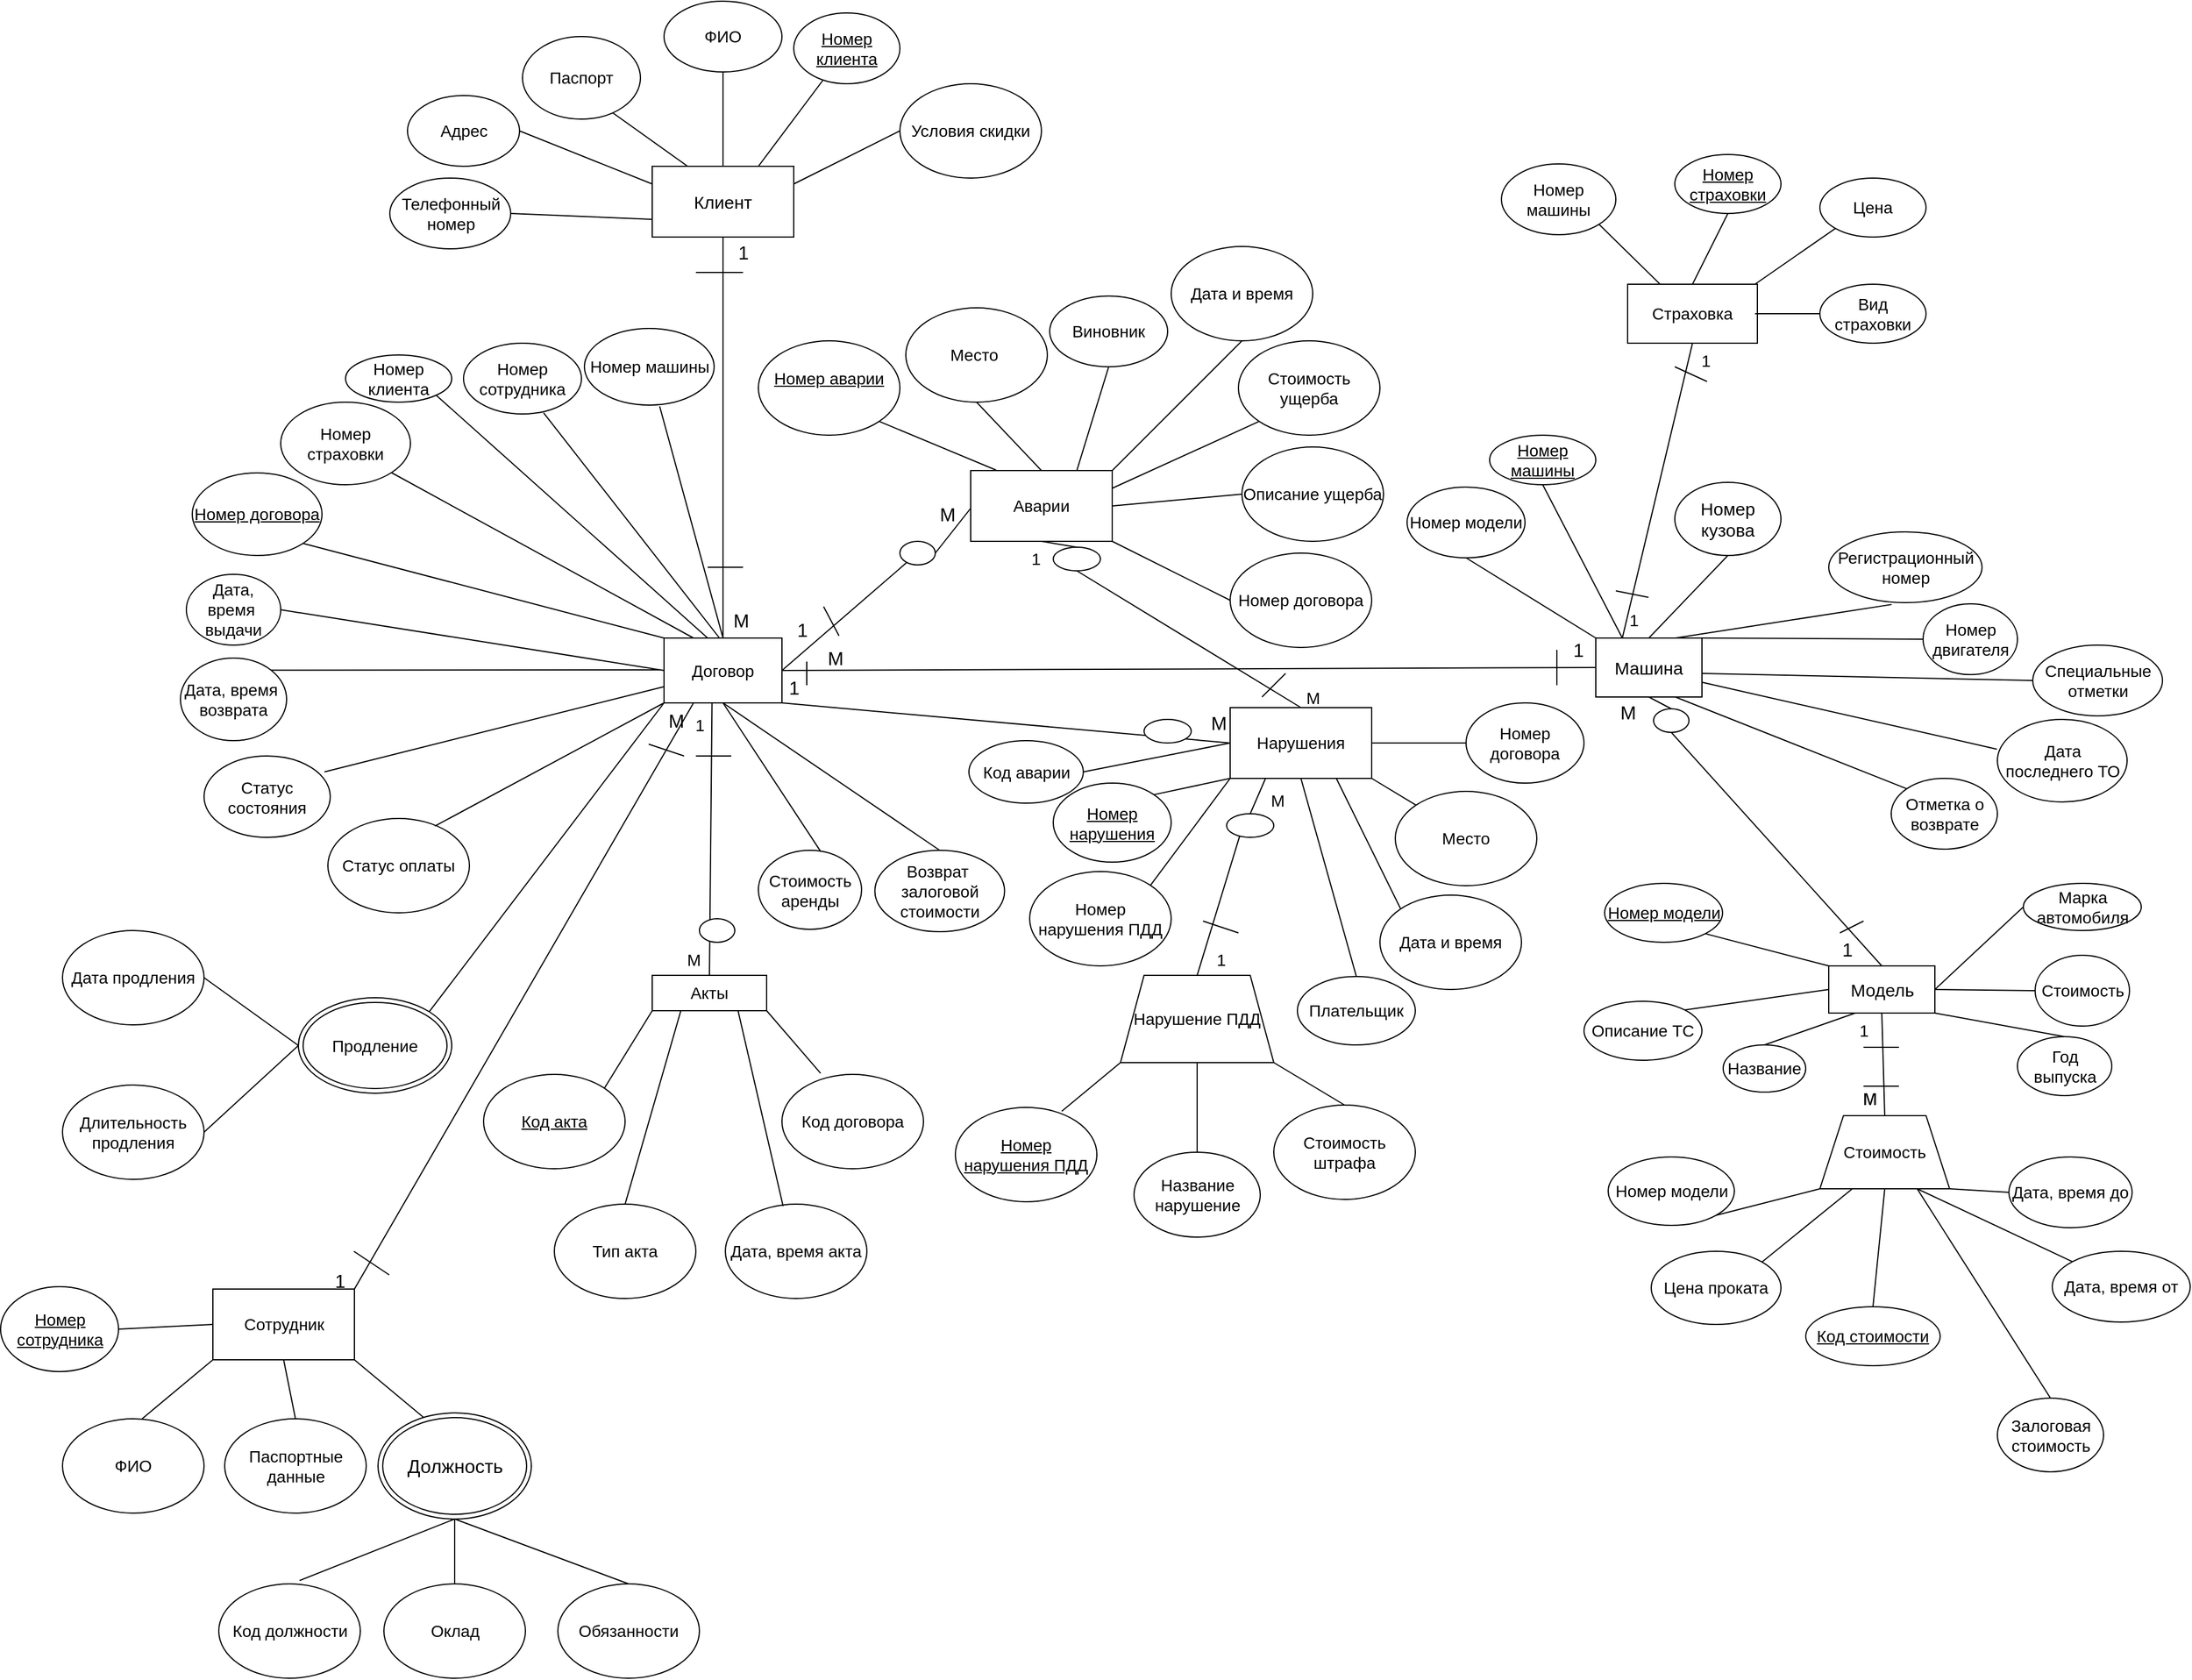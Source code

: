 <mxfile version="21.2.9" type="device">
  <diagram name="Страница 1" id="ZkfotVvGiOqkaGJfrnSk">
    <mxGraphModel dx="2359" dy="1130" grid="1" gridSize="10" guides="1" tooltips="1" connect="1" arrows="1" fold="1" page="1" pageScale="1" pageWidth="2339" pageHeight="3300" math="0" shadow="0">
      <root>
        <mxCell id="0" />
        <mxCell id="1" parent="0" />
        <mxCell id="UcPg47z-aJkgtlBQf4TZ-5" value="&lt;font style=&quot;font-size: 15px;&quot;&gt;Машина&lt;/font&gt;" style="rounded=0;whiteSpace=wrap;html=1;" parent="1" vertex="1">
          <mxGeometry x="1533" y="950" width="90" height="50" as="geometry" />
        </mxCell>
        <mxCell id="UcPg47z-aJkgtlBQf4TZ-6" value="&lt;font style=&quot;font-size: 14px;&quot;&gt;&lt;u&gt;Номер модели&lt;/u&gt;&lt;/font&gt;" style="ellipse;whiteSpace=wrap;html=1;" parent="1" vertex="1">
          <mxGeometry x="1540.5" y="1158" width="100" height="50" as="geometry" />
        </mxCell>
        <mxCell id="UcPg47z-aJkgtlBQf4TZ-8" value="" style="endArrow=none;html=1;rounded=0;exitX=0;exitY=0;exitDx=0;exitDy=0;entryX=1;entryY=1;entryDx=0;entryDy=0;" parent="1" source="UcPg47z-aJkgtlBQf4TZ-31" target="UcPg47z-aJkgtlBQf4TZ-6" edge="1">
          <mxGeometry width="50" height="50" relative="1" as="geometry">
            <mxPoint x="1420.5" y="698" as="sourcePoint" />
            <mxPoint x="1620.5" y="728" as="targetPoint" />
          </mxGeometry>
        </mxCell>
        <mxCell id="UcPg47z-aJkgtlBQf4TZ-9" value="&lt;font style=&quot;font-size: 14px;&quot;&gt;&lt;u&gt;Номер машины&lt;/u&gt;&lt;/font&gt;" style="ellipse;whiteSpace=wrap;html=1;" parent="1" vertex="1">
          <mxGeometry x="1443" y="778" width="90" height="42" as="geometry" />
        </mxCell>
        <mxCell id="UcPg47z-aJkgtlBQf4TZ-10" value="" style="endArrow=none;html=1;rounded=0;entryX=0.5;entryY=1;entryDx=0;entryDy=0;exitX=0.25;exitY=0;exitDx=0;exitDy=0;" parent="1" source="UcPg47z-aJkgtlBQf4TZ-5" target="UcPg47z-aJkgtlBQf4TZ-9" edge="1">
          <mxGeometry width="50" height="50" relative="1" as="geometry">
            <mxPoint x="1343" y="750" as="sourcePoint" />
            <mxPoint x="1393" y="700" as="targetPoint" />
          </mxGeometry>
        </mxCell>
        <mxCell id="UcPg47z-aJkgtlBQf4TZ-17" value="&lt;font style=&quot;font-size: 14px;&quot;&gt;Регистрационный номер&lt;/font&gt;" style="ellipse;whiteSpace=wrap;html=1;align=center;" parent="1" vertex="1">
          <mxGeometry x="1730.5" y="860" width="130" height="60" as="geometry" />
        </mxCell>
        <mxCell id="UcPg47z-aJkgtlBQf4TZ-18" value="" style="endArrow=none;html=1;rounded=0;entryX=0.41;entryY=1.026;entryDx=0;entryDy=0;entryPerimeter=0;exitX=0.75;exitY=0;exitDx=0;exitDy=0;" parent="1" source="UcPg47z-aJkgtlBQf4TZ-5" target="UcPg47z-aJkgtlBQf4TZ-17" edge="1">
          <mxGeometry width="50" height="50" relative="1" as="geometry">
            <mxPoint x="1683" y="876" as="sourcePoint" />
            <mxPoint x="1523" y="1040" as="targetPoint" />
          </mxGeometry>
        </mxCell>
        <mxCell id="UcPg47z-aJkgtlBQf4TZ-19" value="&lt;font style=&quot;font-size: 15px;&quot;&gt;Номер кузова&lt;/font&gt;" style="ellipse;whiteSpace=wrap;html=1;" parent="1" vertex="1">
          <mxGeometry x="1600" y="818" width="90" height="62" as="geometry" />
        </mxCell>
        <mxCell id="UcPg47z-aJkgtlBQf4TZ-20" value="" style="endArrow=none;html=1;rounded=0;entryX=0.5;entryY=1;entryDx=0;entryDy=0;exitX=0.5;exitY=0;exitDx=0;exitDy=0;" parent="1" source="UcPg47z-aJkgtlBQf4TZ-5" target="UcPg47z-aJkgtlBQf4TZ-19" edge="1">
          <mxGeometry width="50" height="50" relative="1" as="geometry">
            <mxPoint x="1618" y="846" as="sourcePoint" />
            <mxPoint x="1674.5" y="816.326" as="targetPoint" />
          </mxGeometry>
        </mxCell>
        <mxCell id="UcPg47z-aJkgtlBQf4TZ-21" value="&lt;font style=&quot;font-size: 14px;&quot;&gt;Номер двигателя&lt;/font&gt;" style="ellipse;whiteSpace=wrap;html=1;" parent="1" vertex="1">
          <mxGeometry x="1810.5" y="921" width="80" height="60" as="geometry" />
        </mxCell>
        <mxCell id="UcPg47z-aJkgtlBQf4TZ-22" value="" style="endArrow=none;html=1;rounded=0;entryX=0;entryY=0.5;entryDx=0;entryDy=0;exitX=1;exitY=0;exitDx=0;exitDy=0;" parent="1" source="UcPg47z-aJkgtlBQf4TZ-5" target="UcPg47z-aJkgtlBQf4TZ-21" edge="1">
          <mxGeometry width="50" height="50" relative="1" as="geometry">
            <mxPoint x="1663.707" y="897.33" as="sourcePoint" />
            <mxPoint x="1523" y="1040" as="targetPoint" />
          </mxGeometry>
        </mxCell>
        <mxCell id="UcPg47z-aJkgtlBQf4TZ-23" value="&lt;font style=&quot;font-size: 14px;&quot;&gt;Специальные отметки&lt;/font&gt;" style="ellipse;whiteSpace=wrap;html=1;" parent="1" vertex="1">
          <mxGeometry x="1903.5" y="956" width="110" height="60" as="geometry" />
        </mxCell>
        <mxCell id="UcPg47z-aJkgtlBQf4TZ-24" value="" style="endArrow=none;html=1;rounded=0;entryX=0;entryY=0.5;entryDx=0;entryDy=0;" parent="1" target="UcPg47z-aJkgtlBQf4TZ-23" edge="1">
          <mxGeometry width="50" height="50" relative="1" as="geometry">
            <mxPoint x="1623" y="980" as="sourcePoint" />
            <mxPoint x="1523" y="870" as="targetPoint" />
          </mxGeometry>
        </mxCell>
        <mxCell id="UcPg47z-aJkgtlBQf4TZ-25" value="&lt;font style=&quot;font-size: 14px;&quot;&gt;Дата последнего ТО&lt;/font&gt;" style="ellipse;whiteSpace=wrap;html=1;" parent="1" vertex="1">
          <mxGeometry x="1873.5" y="1019" width="110" height="70" as="geometry" />
        </mxCell>
        <mxCell id="UcPg47z-aJkgtlBQf4TZ-26" value="" style="endArrow=none;html=1;rounded=0;entryX=-0.004;entryY=0.36;entryDx=0;entryDy=0;exitX=1;exitY=0.75;exitDx=0;exitDy=0;entryPerimeter=0;" parent="1" source="UcPg47z-aJkgtlBQf4TZ-5" target="UcPg47z-aJkgtlBQf4TZ-25" edge="1">
          <mxGeometry width="50" height="50" relative="1" as="geometry">
            <mxPoint x="1633" y="980" as="sourcePoint" />
            <mxPoint x="1523" y="860" as="targetPoint" />
          </mxGeometry>
        </mxCell>
        <mxCell id="UcPg47z-aJkgtlBQf4TZ-28" value="" style="endArrow=none;html=1;rounded=0;entryX=0.75;entryY=1;entryDx=0;entryDy=0;exitX=0;exitY=0;exitDx=0;exitDy=0;" parent="1" source="UcPg47z-aJkgtlBQf4TZ-29" target="UcPg47z-aJkgtlBQf4TZ-5" edge="1">
          <mxGeometry width="50" height="50" relative="1" as="geometry">
            <mxPoint x="1623" y="1050" as="sourcePoint" />
            <mxPoint x="1523" y="1020" as="targetPoint" />
          </mxGeometry>
        </mxCell>
        <mxCell id="UcPg47z-aJkgtlBQf4TZ-29" value="&lt;font style=&quot;font-size: 14px;&quot;&gt;Отметка о возврате&lt;/font&gt;" style="ellipse;whiteSpace=wrap;html=1;" parent="1" vertex="1">
          <mxGeometry x="1783.5" y="1069" width="90" height="60" as="geometry" />
        </mxCell>
        <mxCell id="UcPg47z-aJkgtlBQf4TZ-30" value="" style="endArrow=none;html=1;rounded=0;entryX=0.5;entryY=1;entryDx=0;entryDy=0;exitX=0.5;exitY=0;exitDx=0;exitDy=0;" parent="1" source="rJOBYeEsuYKcQsExfyty-67" target="UcPg47z-aJkgtlBQf4TZ-5" edge="1">
          <mxGeometry width="50" height="50" relative="1" as="geometry">
            <mxPoint x="1513" y="1120" as="sourcePoint" />
            <mxPoint x="1523" y="1010" as="targetPoint" />
          </mxGeometry>
        </mxCell>
        <mxCell id="UcPg47z-aJkgtlBQf4TZ-31" value="&lt;font style=&quot;font-size: 15px;&quot;&gt;Модель&lt;/font&gt;" style="rounded=0;whiteSpace=wrap;html=1;" parent="1" vertex="1">
          <mxGeometry x="1730.5" y="1228" width="90" height="40" as="geometry" />
        </mxCell>
        <mxCell id="UcPg47z-aJkgtlBQf4TZ-36" value="" style="endArrow=none;html=1;rounded=0;entryX=1;entryY=0.5;entryDx=0;entryDy=0;exitX=0;exitY=0.5;exitDx=0;exitDy=0;" parent="1" source="UcPg47z-aJkgtlBQf4TZ-37" target="UcPg47z-aJkgtlBQf4TZ-31" edge="1">
          <mxGeometry width="50" height="50" relative="1" as="geometry">
            <mxPoint x="1820.5" y="1308" as="sourcePoint" />
            <mxPoint x="1780.5" y="1108" as="targetPoint" />
          </mxGeometry>
        </mxCell>
        <mxCell id="UcPg47z-aJkgtlBQf4TZ-37" value="&lt;font style=&quot;font-size: 14px;&quot;&gt;Стоимость&lt;/font&gt;" style="ellipse;whiteSpace=wrap;html=1;" parent="1" vertex="1">
          <mxGeometry x="1905.5" y="1219" width="80" height="60" as="geometry" />
        </mxCell>
        <mxCell id="UcPg47z-aJkgtlBQf4TZ-39" value="" style="endArrow=none;html=1;rounded=0;entryX=0;entryY=0.5;entryDx=0;entryDy=0;exitX=1;exitY=0;exitDx=0;exitDy=0;" parent="1" source="UcPg47z-aJkgtlBQf4TZ-40" target="UcPg47z-aJkgtlBQf4TZ-31" edge="1">
          <mxGeometry width="50" height="50" relative="1" as="geometry">
            <mxPoint x="1660.5" y="1268" as="sourcePoint" />
            <mxPoint x="1780.5" y="1108" as="targetPoint" />
          </mxGeometry>
        </mxCell>
        <mxCell id="UcPg47z-aJkgtlBQf4TZ-40" value="&lt;font style=&quot;font-size: 14px;&quot;&gt;Описание ТС&lt;/font&gt;" style="ellipse;whiteSpace=wrap;html=1;" parent="1" vertex="1">
          <mxGeometry x="1523" y="1258" width="100" height="50" as="geometry" />
        </mxCell>
        <mxCell id="UcPg47z-aJkgtlBQf4TZ-41" value="&lt;font style=&quot;font-size: 14px;&quot;&gt;Год выпуска&lt;/font&gt;" style="ellipse;whiteSpace=wrap;html=1;" parent="1" vertex="1">
          <mxGeometry x="1890.5" y="1288" width="80" height="50" as="geometry" />
        </mxCell>
        <mxCell id="UcPg47z-aJkgtlBQf4TZ-42" value="" style="endArrow=none;html=1;rounded=0;entryX=1;entryY=1;entryDx=0;entryDy=0;exitX=0.5;exitY=0;exitDx=0;exitDy=0;" parent="1" source="UcPg47z-aJkgtlBQf4TZ-41" target="UcPg47z-aJkgtlBQf4TZ-31" edge="1">
          <mxGeometry width="50" height="50" relative="1" as="geometry">
            <mxPoint x="1730.5" y="1148" as="sourcePoint" />
            <mxPoint x="1780.5" y="1098" as="targetPoint" />
          </mxGeometry>
        </mxCell>
        <mxCell id="UcPg47z-aJkgtlBQf4TZ-43" value="&lt;font style=&quot;font-size: 14px;&quot;&gt;Марка автомобиля&lt;/font&gt;" style="ellipse;whiteSpace=wrap;html=1;" parent="1" vertex="1">
          <mxGeometry x="1895.5" y="1158" width="100" height="40" as="geometry" />
        </mxCell>
        <mxCell id="UcPg47z-aJkgtlBQf4TZ-44" value="" style="endArrow=none;html=1;rounded=0;exitX=0;exitY=0.5;exitDx=0;exitDy=0;" parent="1" source="UcPg47z-aJkgtlBQf4TZ-43" edge="1">
          <mxGeometry width="50" height="50" relative="1" as="geometry">
            <mxPoint x="1730.5" y="1138" as="sourcePoint" />
            <mxPoint x="1820.5" y="1248" as="targetPoint" />
          </mxGeometry>
        </mxCell>
        <mxCell id="UcPg47z-aJkgtlBQf4TZ-47" value="&lt;font style=&quot;font-size: 14px;&quot;&gt;Название&lt;/font&gt;" style="ellipse;whiteSpace=wrap;html=1;" parent="1" vertex="1">
          <mxGeometry x="1641" y="1295" width="70" height="40" as="geometry" />
        </mxCell>
        <mxCell id="UcPg47z-aJkgtlBQf4TZ-48" value="" style="endArrow=none;html=1;rounded=0;entryX=0.25;entryY=1;entryDx=0;entryDy=0;exitX=0.5;exitY=0;exitDx=0;exitDy=0;" parent="1" source="UcPg47z-aJkgtlBQf4TZ-47" target="UcPg47z-aJkgtlBQf4TZ-31" edge="1">
          <mxGeometry width="50" height="50" relative="1" as="geometry">
            <mxPoint x="1790.5" y="1108" as="sourcePoint" />
            <mxPoint x="1840.5" y="1058" as="targetPoint" />
          </mxGeometry>
        </mxCell>
        <mxCell id="UcPg47z-aJkgtlBQf4TZ-49" value="&lt;font style=&quot;font-size: 14px;&quot;&gt;Договор&lt;/font&gt;" style="rounded=0;whiteSpace=wrap;html=1;" parent="1" vertex="1">
          <mxGeometry x="743" y="950" width="100" height="55" as="geometry" />
        </mxCell>
        <mxCell id="UcPg47z-aJkgtlBQf4TZ-54" value="&lt;font style=&quot;font-size: 14px;&quot;&gt;Страховка&lt;/font&gt;" style="rounded=0;whiteSpace=wrap;html=1;" parent="1" vertex="1">
          <mxGeometry x="1560" y="650" width="110" height="50" as="geometry" />
        </mxCell>
        <mxCell id="UcPg47z-aJkgtlBQf4TZ-56" value="&lt;font style=&quot;font-size: 14px;&quot;&gt;&lt;u&gt;Номер страховки&lt;/u&gt;&lt;/font&gt;" style="ellipse;whiteSpace=wrap;html=1;" parent="1" vertex="1">
          <mxGeometry x="1600" y="540" width="90" height="50" as="geometry" />
        </mxCell>
        <mxCell id="UcPg47z-aJkgtlBQf4TZ-57" value="&lt;font style=&quot;font-size: 14px;&quot;&gt;Вид страховки&lt;/font&gt;" style="ellipse;whiteSpace=wrap;html=1;" parent="1" vertex="1">
          <mxGeometry x="1723" y="650" width="90" height="50" as="geometry" />
        </mxCell>
        <mxCell id="UcPg47z-aJkgtlBQf4TZ-58" value="&lt;font style=&quot;font-size: 14px;&quot;&gt;Цена&lt;/font&gt;" style="ellipse;whiteSpace=wrap;html=1;" parent="1" vertex="1">
          <mxGeometry x="1723" y="560" width="90" height="50" as="geometry" />
        </mxCell>
        <mxCell id="UcPg47z-aJkgtlBQf4TZ-60" value="" style="endArrow=none;html=1;rounded=0;entryX=1;entryY=0.5;entryDx=0;entryDy=0;exitX=0;exitY=0.5;exitDx=0;exitDy=0;" parent="1" source="UcPg47z-aJkgtlBQf4TZ-57" edge="1">
          <mxGeometry width="50" height="50" relative="1" as="geometry">
            <mxPoint x="1178" y="1329" as="sourcePoint" />
            <mxPoint x="1668" y="675.0" as="targetPoint" />
          </mxGeometry>
        </mxCell>
        <mxCell id="UcPg47z-aJkgtlBQf4TZ-61" value="" style="endArrow=none;html=1;rounded=0;entryX=1;entryY=0;entryDx=0;entryDy=0;exitX=0;exitY=1;exitDx=0;exitDy=0;" parent="1" source="UcPg47z-aJkgtlBQf4TZ-58" edge="1">
          <mxGeometry width="50" height="50" relative="1" as="geometry">
            <mxPoint x="1178" y="1329" as="sourcePoint" />
            <mxPoint x="1668" y="650.0" as="targetPoint" />
          </mxGeometry>
        </mxCell>
        <mxCell id="UcPg47z-aJkgtlBQf4TZ-62" value="" style="endArrow=none;html=1;rounded=0;entryX=0.75;entryY=1;entryDx=0;entryDy=0;exitX=0.5;exitY=0;exitDx=0;exitDy=0;" parent="1" source="UcPg47z-aJkgtlBQf4TZ-63" target="rJOBYeEsuYKcQsExfyty-3" edge="1">
          <mxGeometry width="50" height="50" relative="1" as="geometry">
            <mxPoint x="593" y="978" as="sourcePoint" />
            <mxPoint x="1083" y="990" as="targetPoint" />
          </mxGeometry>
        </mxCell>
        <mxCell id="UcPg47z-aJkgtlBQf4TZ-63" value="&lt;font style=&quot;font-size: 14px;&quot;&gt;Залоговая стоимость&lt;/font&gt;" style="ellipse;whiteSpace=wrap;html=1;" parent="1" vertex="1">
          <mxGeometry x="1873.5" y="1594.5" width="90" height="62.5" as="geometry" />
        </mxCell>
        <mxCell id="UcPg47z-aJkgtlBQf4TZ-64" value="" style="endArrow=none;html=1;rounded=0;entryX=0;entryY=0.5;entryDx=0;entryDy=0;exitX=1;exitY=0.5;exitDx=0;exitDy=0;" parent="1" source="UcPg47z-aJkgtlBQf4TZ-65" target="UcPg47z-aJkgtlBQf4TZ-49" edge="1">
          <mxGeometry width="50" height="50" relative="1" as="geometry">
            <mxPoint x="613" y="1040" as="sourcePoint" />
            <mxPoint x="1073" y="1010" as="targetPoint" />
          </mxGeometry>
        </mxCell>
        <mxCell id="UcPg47z-aJkgtlBQf4TZ-65" value="&lt;font style=&quot;font-size: 14px;&quot;&gt;Дата, время&amp;nbsp;&lt;br&gt;выдачи&lt;/font&gt;" style="ellipse;whiteSpace=wrap;html=1;" parent="1" vertex="1">
          <mxGeometry x="338" y="896" width="80" height="60" as="geometry" />
        </mxCell>
        <mxCell id="UcPg47z-aJkgtlBQf4TZ-66" value="" style="endArrow=none;html=1;rounded=0;exitX=1;exitY=0;exitDx=0;exitDy=0;" parent="1" source="UcPg47z-aJkgtlBQf4TZ-67" edge="1">
          <mxGeometry width="50" height="50" relative="1" as="geometry">
            <mxPoint x="653" y="1080" as="sourcePoint" />
            <mxPoint x="740" y="977" as="targetPoint" />
          </mxGeometry>
        </mxCell>
        <mxCell id="UcPg47z-aJkgtlBQf4TZ-67" value="&lt;font style=&quot;font-size: 14px;&quot;&gt;Дата, время&amp;nbsp;&lt;br&gt;возврата&lt;/font&gt;" style="ellipse;whiteSpace=wrap;html=1;" parent="1" vertex="1">
          <mxGeometry x="333" y="967" width="90" height="70" as="geometry" />
        </mxCell>
        <mxCell id="UcPg47z-aJkgtlBQf4TZ-70" value="" style="endArrow=none;html=1;rounded=0;entryX=0.5;entryY=0;entryDx=0;entryDy=0;exitX=0.5;exitY=1;exitDx=0;exitDy=0;" parent="1" source="UcPg47z-aJkgtlBQf4TZ-72" target="UcPg47z-aJkgtlBQf4TZ-49" edge="1">
          <mxGeometry width="50" height="50" relative="1" as="geometry">
            <mxPoint x="793" y="730" as="sourcePoint" />
            <mxPoint x="1073" y="980" as="targetPoint" />
            <Array as="points">
              <mxPoint x="793" y="780" />
            </Array>
          </mxGeometry>
        </mxCell>
        <mxCell id="UcPg47z-aJkgtlBQf4TZ-72" value="&lt;font style=&quot;font-size: 15px;&quot;&gt;Клиент&lt;/font&gt;" style="rounded=0;whiteSpace=wrap;html=1;" parent="1" vertex="1">
          <mxGeometry x="733" y="550" width="120" height="60" as="geometry" />
        </mxCell>
        <mxCell id="UcPg47z-aJkgtlBQf4TZ-73" value="" style="endArrow=none;html=1;rounded=0;entryX=0.5;entryY=0;entryDx=0;entryDy=0;" parent="1" target="UcPg47z-aJkgtlBQf4TZ-72" edge="1">
          <mxGeometry width="50" height="50" relative="1" as="geometry">
            <mxPoint x="793" y="470" as="sourcePoint" />
            <mxPoint x="1073" y="580" as="targetPoint" />
          </mxGeometry>
        </mxCell>
        <mxCell id="UcPg47z-aJkgtlBQf4TZ-74" value="&lt;font style=&quot;font-size: 14px;&quot;&gt;ФИО&lt;/font&gt;" style="ellipse;whiteSpace=wrap;html=1;" parent="1" vertex="1">
          <mxGeometry x="743" y="410" width="100" height="60" as="geometry" />
        </mxCell>
        <mxCell id="UcPg47z-aJkgtlBQf4TZ-75" value="" style="endArrow=none;html=1;rounded=0;entryX=0.25;entryY=0;entryDx=0;entryDy=0;" parent="1" target="UcPg47z-aJkgtlBQf4TZ-72" edge="1">
          <mxGeometry width="50" height="50" relative="1" as="geometry">
            <mxPoint x="693" y="500" as="sourcePoint" />
            <mxPoint x="1073" y="580" as="targetPoint" />
          </mxGeometry>
        </mxCell>
        <mxCell id="UcPg47z-aJkgtlBQf4TZ-76" value="&lt;font style=&quot;font-size: 14px;&quot;&gt;Паспорт&lt;/font&gt;" style="ellipse;whiteSpace=wrap;html=1;" parent="1" vertex="1">
          <mxGeometry x="623" y="440" width="100" height="70" as="geometry" />
        </mxCell>
        <mxCell id="UcPg47z-aJkgtlBQf4TZ-77" value="" style="endArrow=none;html=1;rounded=0;exitX=0.75;exitY=0;exitDx=0;exitDy=0;" parent="1" source="UcPg47z-aJkgtlBQf4TZ-72" edge="1">
          <mxGeometry width="50" height="50" relative="1" as="geometry">
            <mxPoint x="1023" y="630" as="sourcePoint" />
            <mxPoint x="883" y="470" as="targetPoint" />
          </mxGeometry>
        </mxCell>
        <mxCell id="UcPg47z-aJkgtlBQf4TZ-78" value="&lt;font style=&quot;font-size: 14px;&quot;&gt;&lt;u&gt;Номер клиента&lt;/u&gt;&lt;/font&gt;" style="ellipse;whiteSpace=wrap;html=1;" parent="1" vertex="1">
          <mxGeometry x="853" y="420" width="90" height="60" as="geometry" />
        </mxCell>
        <mxCell id="UcPg47z-aJkgtlBQf4TZ-79" value="&lt;font style=&quot;font-size: 14px;&quot;&gt;Адрес&lt;/font&gt;" style="ellipse;whiteSpace=wrap;html=1;" parent="1" vertex="1">
          <mxGeometry x="525.5" y="490" width="95" height="60" as="geometry" />
        </mxCell>
        <mxCell id="UcPg47z-aJkgtlBQf4TZ-80" value="&lt;font style=&quot;font-size: 14px;&quot;&gt;Телефонный номер&lt;/font&gt;" style="ellipse;whiteSpace=wrap;html=1;" parent="1" vertex="1">
          <mxGeometry x="510.5" y="560" width="102.5" height="60" as="geometry" />
        </mxCell>
        <mxCell id="UcPg47z-aJkgtlBQf4TZ-81" value="" style="endArrow=none;html=1;rounded=0;entryX=0;entryY=0.25;entryDx=0;entryDy=0;exitX=1;exitY=0.5;exitDx=0;exitDy=0;" parent="1" source="UcPg47z-aJkgtlBQf4TZ-79" target="UcPg47z-aJkgtlBQf4TZ-72" edge="1">
          <mxGeometry width="50" height="50" relative="1" as="geometry">
            <mxPoint x="1023" y="730" as="sourcePoint" />
            <mxPoint x="1073" y="680" as="targetPoint" />
          </mxGeometry>
        </mxCell>
        <mxCell id="UcPg47z-aJkgtlBQf4TZ-82" value="" style="endArrow=none;html=1;rounded=0;entryX=0;entryY=0.75;entryDx=0;entryDy=0;exitX=1;exitY=0.5;exitDx=0;exitDy=0;" parent="1" source="UcPg47z-aJkgtlBQf4TZ-80" target="UcPg47z-aJkgtlBQf4TZ-72" edge="1">
          <mxGeometry width="50" height="50" relative="1" as="geometry">
            <mxPoint x="1023" y="730" as="sourcePoint" />
            <mxPoint x="1073" y="680" as="targetPoint" />
          </mxGeometry>
        </mxCell>
        <mxCell id="UcPg47z-aJkgtlBQf4TZ-85" value="" style="endArrow=none;html=1;rounded=0;entryX=0;entryY=0.5;entryDx=0;entryDy=0;exitX=1;exitY=0.25;exitDx=0;exitDy=0;" parent="1" source="UcPg47z-aJkgtlBQf4TZ-72" edge="1">
          <mxGeometry width="50" height="50" relative="1" as="geometry">
            <mxPoint x="1023" y="730" as="sourcePoint" />
            <mxPoint x="943" y="520" as="targetPoint" />
          </mxGeometry>
        </mxCell>
        <mxCell id="UcPg47z-aJkgtlBQf4TZ-87" value="&lt;font style=&quot;font-size: 14px;&quot;&gt;Условия скидки&lt;/font&gt;" style="ellipse;whiteSpace=wrap;html=1;" parent="1" vertex="1">
          <mxGeometry x="943" y="480" width="120" height="80" as="geometry" />
        </mxCell>
        <mxCell id="UcPg47z-aJkgtlBQf4TZ-88" value="" style="endArrow=none;html=1;rounded=0;exitX=1;exitY=0.5;exitDx=0;exitDy=0;" parent="1" source="rJOBYeEsuYKcQsExfyty-80" edge="1">
          <mxGeometry width="50" height="50" relative="1" as="geometry">
            <mxPoint x="1023" y="1010" as="sourcePoint" />
            <mxPoint x="1003" y="840" as="targetPoint" />
          </mxGeometry>
        </mxCell>
        <mxCell id="UcPg47z-aJkgtlBQf4TZ-90" value="&lt;font style=&quot;font-size: 14px;&quot;&gt;Аварии&lt;/font&gt;" style="rounded=0;whiteSpace=wrap;html=1;" parent="1" vertex="1">
          <mxGeometry x="1003" y="808" width="120" height="60" as="geometry" />
        </mxCell>
        <mxCell id="UcPg47z-aJkgtlBQf4TZ-92" value="" style="endArrow=none;html=1;rounded=0;exitX=1;exitY=1;exitDx=0;exitDy=0;entryX=0.18;entryY=-0.006;entryDx=0;entryDy=0;entryPerimeter=0;" parent="1" source="UcPg47z-aJkgtlBQf4TZ-109" target="UcPg47z-aJkgtlBQf4TZ-90" edge="1">
          <mxGeometry width="50" height="50" relative="1" as="geometry">
            <mxPoint x="1003" y="770" as="sourcePoint" />
            <mxPoint x="1023" y="800" as="targetPoint" />
          </mxGeometry>
        </mxCell>
        <mxCell id="UcPg47z-aJkgtlBQf4TZ-93" value="" style="endArrow=none;html=1;rounded=0;entryX=0.25;entryY=1;entryDx=0;entryDy=0;exitX=1;exitY=0;exitDx=0;exitDy=0;" parent="1" source="UcPg47z-aJkgtlBQf4TZ-94" target="UcPg47z-aJkgtlBQf4TZ-49" edge="1">
          <mxGeometry width="50" height="50" relative="1" as="geometry">
            <mxPoint x="600" y="1460" as="sourcePoint" />
            <mxPoint x="1073" y="960" as="targetPoint" />
            <Array as="points" />
          </mxGeometry>
        </mxCell>
        <mxCell id="UcPg47z-aJkgtlBQf4TZ-94" value="&lt;font style=&quot;font-size: 14px;&quot;&gt;Сотрудник&lt;/font&gt;" style="rounded=0;whiteSpace=wrap;html=1;" parent="1" vertex="1">
          <mxGeometry x="360.5" y="1502" width="120" height="60" as="geometry" />
        </mxCell>
        <mxCell id="UcPg47z-aJkgtlBQf4TZ-95" value="" style="endArrow=none;html=1;rounded=0;entryX=0;entryY=1;entryDx=0;entryDy=0;" parent="1" target="UcPg47z-aJkgtlBQf4TZ-94" edge="1">
          <mxGeometry width="50" height="50" relative="1" as="geometry">
            <mxPoint x="300.5" y="1612" as="sourcePoint" />
            <mxPoint x="900.5" y="1282" as="targetPoint" />
          </mxGeometry>
        </mxCell>
        <mxCell id="UcPg47z-aJkgtlBQf4TZ-96" value="&lt;font style=&quot;font-size: 14px;&quot;&gt;ФИО&lt;/font&gt;" style="ellipse;whiteSpace=wrap;html=1;" parent="1" vertex="1">
          <mxGeometry x="233" y="1612" width="120" height="80" as="geometry" />
        </mxCell>
        <mxCell id="UcPg47z-aJkgtlBQf4TZ-98" value="&lt;font style=&quot;font-size: 14px;&quot;&gt;Паспортные данные&lt;/font&gt;" style="ellipse;whiteSpace=wrap;html=1;" parent="1" vertex="1">
          <mxGeometry x="370.5" y="1612" width="120" height="80" as="geometry" />
        </mxCell>
        <mxCell id="UcPg47z-aJkgtlBQf4TZ-99" value="" style="endArrow=none;html=1;rounded=0;entryX=1;entryY=1;entryDx=0;entryDy=0;" parent="1" target="UcPg47z-aJkgtlBQf4TZ-94" edge="1">
          <mxGeometry width="50" height="50" relative="1" as="geometry">
            <mxPoint x="540.5" y="1612" as="sourcePoint" />
            <mxPoint x="900.5" y="1272" as="targetPoint" />
          </mxGeometry>
        </mxCell>
        <mxCell id="UcPg47z-aJkgtlBQf4TZ-101" value="&lt;font style=&quot;font-size: 16px;&quot;&gt;Должность&lt;/font&gt;" style="ellipse;shape=doubleEllipse;whiteSpace=wrap;html=1;" parent="1" vertex="1">
          <mxGeometry x="500.5" y="1607" width="130" height="90" as="geometry" />
        </mxCell>
        <mxCell id="UcPg47z-aJkgtlBQf4TZ-102" value="&lt;font style=&quot;font-size: 14px;&quot;&gt;Код должности&lt;/font&gt;" style="ellipse;whiteSpace=wrap;html=1;" parent="1" vertex="1">
          <mxGeometry x="365.5" y="1752" width="120" height="80" as="geometry" />
        </mxCell>
        <mxCell id="UcPg47z-aJkgtlBQf4TZ-103" value="&lt;font style=&quot;font-size: 14px;&quot;&gt;Оклад&lt;/font&gt;" style="ellipse;whiteSpace=wrap;html=1;" parent="1" vertex="1">
          <mxGeometry x="505.5" y="1752" width="120" height="80" as="geometry" />
        </mxCell>
        <mxCell id="UcPg47z-aJkgtlBQf4TZ-104" value="&lt;font style=&quot;font-size: 14px;&quot;&gt;Обязанности&lt;/font&gt;" style="ellipse;whiteSpace=wrap;html=1;" parent="1" vertex="1">
          <mxGeometry x="653" y="1752" width="120" height="80" as="geometry" />
        </mxCell>
        <mxCell id="UcPg47z-aJkgtlBQf4TZ-105" value="" style="endArrow=none;html=1;rounded=0;entryX=0.5;entryY=1;entryDx=0;entryDy=0;exitX=0.5;exitY=0;exitDx=0;exitDy=0;" parent="1" source="UcPg47z-aJkgtlBQf4TZ-98" target="UcPg47z-aJkgtlBQf4TZ-94" edge="1">
          <mxGeometry width="50" height="50" relative="1" as="geometry">
            <mxPoint x="850.5" y="1592" as="sourcePoint" />
            <mxPoint x="900.5" y="1542" as="targetPoint" />
          </mxGeometry>
        </mxCell>
        <mxCell id="UcPg47z-aJkgtlBQf4TZ-106" value="" style="endArrow=none;html=1;rounded=0;entryX=0.5;entryY=1;entryDx=0;entryDy=0;exitX=0.571;exitY=-0.036;exitDx=0;exitDy=0;exitPerimeter=0;" parent="1" source="UcPg47z-aJkgtlBQf4TZ-102" target="UcPg47z-aJkgtlBQf4TZ-101" edge="1">
          <mxGeometry width="50" height="50" relative="1" as="geometry">
            <mxPoint x="850.5" y="1592" as="sourcePoint" />
            <mxPoint x="900.5" y="1542" as="targetPoint" />
          </mxGeometry>
        </mxCell>
        <mxCell id="UcPg47z-aJkgtlBQf4TZ-107" value="" style="endArrow=none;html=1;rounded=0;entryX=0.5;entryY=1;entryDx=0;entryDy=0;exitX=0.5;exitY=0;exitDx=0;exitDy=0;" parent="1" source="UcPg47z-aJkgtlBQf4TZ-103" target="UcPg47z-aJkgtlBQf4TZ-101" edge="1">
          <mxGeometry width="50" height="50" relative="1" as="geometry">
            <mxPoint x="850.5" y="1592" as="sourcePoint" />
            <mxPoint x="900.5" y="1542" as="targetPoint" />
          </mxGeometry>
        </mxCell>
        <mxCell id="UcPg47z-aJkgtlBQf4TZ-108" value="" style="endArrow=none;html=1;rounded=0;entryX=0.5;entryY=1;entryDx=0;entryDy=0;exitX=0.5;exitY=0;exitDx=0;exitDy=0;" parent="1" source="UcPg47z-aJkgtlBQf4TZ-104" target="UcPg47z-aJkgtlBQf4TZ-101" edge="1">
          <mxGeometry width="50" height="50" relative="1" as="geometry">
            <mxPoint x="868" y="1466" as="sourcePoint" />
            <mxPoint x="918" y="1416" as="targetPoint" />
          </mxGeometry>
        </mxCell>
        <mxCell id="UcPg47z-aJkgtlBQf4TZ-109" value="&lt;font style=&quot;font-size: 14px;&quot;&gt;&lt;u&gt;Номер аварии&lt;br&gt;&lt;/u&gt;&lt;br&gt;&lt;/font&gt;" style="ellipse;whiteSpace=wrap;html=1;" parent="1" vertex="1">
          <mxGeometry x="823" y="698" width="120" height="80" as="geometry" />
        </mxCell>
        <mxCell id="UcPg47z-aJkgtlBQf4TZ-110" value="&lt;font style=&quot;font-size: 14px;&quot;&gt;&lt;u&gt;Номер договора&lt;/u&gt;&lt;/font&gt;" style="ellipse;whiteSpace=wrap;html=1;" parent="1" vertex="1">
          <mxGeometry x="343" y="810" width="110" height="70" as="geometry" />
        </mxCell>
        <mxCell id="UcPg47z-aJkgtlBQf4TZ-111" value="" style="endArrow=none;html=1;rounded=0;entryX=0;entryY=0;entryDx=0;entryDy=0;exitX=1;exitY=1;exitDx=0;exitDy=0;" parent="1" source="UcPg47z-aJkgtlBQf4TZ-110" target="UcPg47z-aJkgtlBQf4TZ-49" edge="1">
          <mxGeometry width="50" height="50" relative="1" as="geometry">
            <mxPoint x="1023" y="980" as="sourcePoint" />
            <mxPoint x="1073" y="930" as="targetPoint" />
          </mxGeometry>
        </mxCell>
        <mxCell id="UcPg47z-aJkgtlBQf4TZ-112" value="" style="endArrow=none;html=1;rounded=0;entryX=0.5;entryY=0;entryDx=0;entryDy=0;exitX=0.5;exitY=1;exitDx=0;exitDy=0;" parent="1" source="UcPg47z-aJkgtlBQf4TZ-113" target="UcPg47z-aJkgtlBQf4TZ-90" edge="1">
          <mxGeometry width="50" height="50" relative="1" as="geometry">
            <mxPoint x="1063" y="740" as="sourcePoint" />
            <mxPoint x="1073" y="930" as="targetPoint" />
          </mxGeometry>
        </mxCell>
        <mxCell id="UcPg47z-aJkgtlBQf4TZ-113" value="&lt;font style=&quot;font-size: 14px;&quot;&gt;Место&amp;nbsp;&lt;/font&gt;" style="ellipse;whiteSpace=wrap;html=1;" parent="1" vertex="1">
          <mxGeometry x="948" y="670" width="120" height="80" as="geometry" />
        </mxCell>
        <mxCell id="UcPg47z-aJkgtlBQf4TZ-114" value="&lt;font style=&quot;font-size: 14px;&quot;&gt;Дата и время&lt;/font&gt;" style="ellipse;whiteSpace=wrap;html=1;" parent="1" vertex="1">
          <mxGeometry x="1173" y="618" width="120" height="80" as="geometry" />
        </mxCell>
        <mxCell id="UcPg47z-aJkgtlBQf4TZ-115" value="" style="endArrow=none;html=1;rounded=0;entryX=0.5;entryY=1;entryDx=0;entryDy=0;exitX=1;exitY=0;exitDx=0;exitDy=0;" parent="1" source="UcPg47z-aJkgtlBQf4TZ-90" target="UcPg47z-aJkgtlBQf4TZ-114" edge="1">
          <mxGeometry width="50" height="50" relative="1" as="geometry">
            <mxPoint x="1023" y="980" as="sourcePoint" />
            <mxPoint x="1073" y="930" as="targetPoint" />
          </mxGeometry>
        </mxCell>
        <mxCell id="UcPg47z-aJkgtlBQf4TZ-116" value="" style="endArrow=none;html=1;rounded=0;entryX=1;entryY=0.25;entryDx=0;entryDy=0;exitX=0;exitY=1;exitDx=0;exitDy=0;" parent="1" source="UcPg47z-aJkgtlBQf4TZ-118" target="UcPg47z-aJkgtlBQf4TZ-90" edge="1">
          <mxGeometry width="50" height="50" relative="1" as="geometry">
            <mxPoint x="1283" y="740" as="sourcePoint" />
            <mxPoint x="1073" y="930" as="targetPoint" />
          </mxGeometry>
        </mxCell>
        <mxCell id="UcPg47z-aJkgtlBQf4TZ-118" value="&lt;font style=&quot;font-size: 14px;&quot;&gt;Стоимость ущерба&lt;/font&gt;" style="ellipse;whiteSpace=wrap;html=1;" parent="1" vertex="1">
          <mxGeometry x="1230" y="698" width="120" height="80" as="geometry" />
        </mxCell>
        <mxCell id="UcPg47z-aJkgtlBQf4TZ-119" value="&lt;font style=&quot;font-size: 14px;&quot;&gt;Описание ущерба&lt;/font&gt;" style="ellipse;whiteSpace=wrap;html=1;" parent="1" vertex="1">
          <mxGeometry x="1233" y="788" width="120" height="80" as="geometry" />
        </mxCell>
        <mxCell id="UcPg47z-aJkgtlBQf4TZ-120" value="" style="endArrow=none;html=1;rounded=0;entryX=0;entryY=0.5;entryDx=0;entryDy=0;exitX=1;exitY=0.5;exitDx=0;exitDy=0;" parent="1" source="UcPg47z-aJkgtlBQf4TZ-90" target="UcPg47z-aJkgtlBQf4TZ-119" edge="1">
          <mxGeometry width="50" height="50" relative="1" as="geometry">
            <mxPoint x="1023" y="970" as="sourcePoint" />
            <mxPoint x="1073" y="920" as="targetPoint" />
          </mxGeometry>
        </mxCell>
        <mxCell id="UcPg47z-aJkgtlBQf4TZ-121" value="" style="endArrow=none;html=1;rounded=0;entryX=1;entryY=1;entryDx=0;entryDy=0;exitX=0;exitY=0.5;exitDx=0;exitDy=0;" parent="1" source="UcPg47z-aJkgtlBQf4TZ-122" target="UcPg47z-aJkgtlBQf4TZ-49" edge="1">
          <mxGeometry width="50" height="50" relative="1" as="geometry">
            <mxPoint x="1033" y="1040" as="sourcePoint" />
            <mxPoint x="1073" y="1050" as="targetPoint" />
          </mxGeometry>
        </mxCell>
        <mxCell id="UcPg47z-aJkgtlBQf4TZ-122" value="&lt;font style=&quot;font-size: 14px;&quot;&gt;Нарушения&lt;/font&gt;" style="rounded=0;whiteSpace=wrap;html=1;" parent="1" vertex="1">
          <mxGeometry x="1223" y="1009" width="120" height="60" as="geometry" />
        </mxCell>
        <mxCell id="UcPg47z-aJkgtlBQf4TZ-127" value="&lt;font style=&quot;font-size: 14px;&quot;&gt;Номер нарушения ПДД&lt;/font&gt;" style="ellipse;whiteSpace=wrap;html=1;" parent="1" vertex="1">
          <mxGeometry x="1053" y="1148" width="120" height="80" as="geometry" />
        </mxCell>
        <mxCell id="UcPg47z-aJkgtlBQf4TZ-129" value="&lt;font style=&quot;font-size: 14px;&quot;&gt;Дата и время&lt;/font&gt;" style="ellipse;whiteSpace=wrap;html=1;" parent="1" vertex="1">
          <mxGeometry x="1350" y="1168" width="120" height="80" as="geometry" />
        </mxCell>
        <mxCell id="UcPg47z-aJkgtlBQf4TZ-130" value="&lt;font style=&quot;font-size: 14px;&quot;&gt;Место&lt;/font&gt;" style="ellipse;whiteSpace=wrap;html=1;" parent="1" vertex="1">
          <mxGeometry x="1363" y="1080" width="120" height="80" as="geometry" />
        </mxCell>
        <mxCell id="UcPg47z-aJkgtlBQf4TZ-131" value="" style="endArrow=none;html=1;rounded=0;entryX=0;entryY=1;entryDx=0;entryDy=0;exitX=1;exitY=0;exitDx=0;exitDy=0;" parent="1" source="UcPg47z-aJkgtlBQf4TZ-127" target="UcPg47z-aJkgtlBQf4TZ-122" edge="1">
          <mxGeometry width="50" height="50" relative="1" as="geometry">
            <mxPoint x="1143" y="1089" as="sourcePoint" />
            <mxPoint x="1237.293" y="1168.33" as="targetPoint" />
          </mxGeometry>
        </mxCell>
        <mxCell id="UcPg47z-aJkgtlBQf4TZ-133" value="" style="endArrow=none;html=1;rounded=0;entryX=0.75;entryY=1;entryDx=0;entryDy=0;exitX=0;exitY=0;exitDx=0;exitDy=0;" parent="1" source="UcPg47z-aJkgtlBQf4TZ-129" target="UcPg47z-aJkgtlBQf4TZ-122" edge="1">
          <mxGeometry width="50" height="50" relative="1" as="geometry">
            <mxPoint x="1143" y="1089" as="sourcePoint" />
            <mxPoint x="1328.707" y="1168.33" as="targetPoint" />
          </mxGeometry>
        </mxCell>
        <mxCell id="UcPg47z-aJkgtlBQf4TZ-134" value="" style="endArrow=none;html=1;rounded=0;entryX=0;entryY=0;entryDx=0;entryDy=0;exitX=1;exitY=1;exitDx=0;exitDy=0;" parent="1" source="UcPg47z-aJkgtlBQf4TZ-122" target="UcPg47z-aJkgtlBQf4TZ-130" edge="1">
          <mxGeometry width="50" height="50" relative="1" as="geometry">
            <mxPoint x="1350" y="1080" as="sourcePoint" />
            <mxPoint x="1193" y="1039" as="targetPoint" />
          </mxGeometry>
        </mxCell>
        <mxCell id="UcPg47z-aJkgtlBQf4TZ-135" value="&lt;font style=&quot;font-size: 14px;&quot;&gt;&lt;u&gt;Номер нарушения&lt;/u&gt;&lt;/font&gt;" style="ellipse;whiteSpace=wrap;html=1;" parent="1" vertex="1">
          <mxGeometry x="1073" y="1073" width="100" height="67" as="geometry" />
        </mxCell>
        <mxCell id="UcPg47z-aJkgtlBQf4TZ-136" value="" style="endArrow=none;html=1;rounded=0;entryX=0;entryY=1;entryDx=0;entryDy=0;exitX=1;exitY=0;exitDx=0;exitDy=0;" parent="1" source="UcPg47z-aJkgtlBQf4TZ-135" target="UcPg47z-aJkgtlBQf4TZ-122" edge="1">
          <mxGeometry width="50" height="50" relative="1" as="geometry">
            <mxPoint x="1143" y="1079" as="sourcePoint" />
            <mxPoint x="1183" y="1029" as="targetPoint" />
          </mxGeometry>
        </mxCell>
        <mxCell id="UcPg47z-aJkgtlBQf4TZ-137" value="&lt;font style=&quot;font-size: 14px;&quot;&gt;&lt;u&gt;Номер сотрудника&lt;/u&gt;&lt;/font&gt;" style="ellipse;whiteSpace=wrap;html=1;" parent="1" vertex="1">
          <mxGeometry x="180.5" y="1500" width="100" height="72" as="geometry" />
        </mxCell>
        <mxCell id="UcPg47z-aJkgtlBQf4TZ-138" value="" style="endArrow=none;html=1;rounded=0;entryX=0;entryY=0.5;entryDx=0;entryDy=0;exitX=1;exitY=0.5;exitDx=0;exitDy=0;" parent="1" source="UcPg47z-aJkgtlBQf4TZ-137" target="UcPg47z-aJkgtlBQf4TZ-94" edge="1">
          <mxGeometry width="50" height="50" relative="1" as="geometry">
            <mxPoint x="850.5" y="1402" as="sourcePoint" />
            <mxPoint x="900.5" y="1352" as="targetPoint" />
          </mxGeometry>
        </mxCell>
        <mxCell id="UcPg47z-aJkgtlBQf4TZ-141" value="" style="endArrow=none;html=1;rounded=0;entryX=0;entryY=0.5;entryDx=0;entryDy=0;exitX=1;exitY=0.5;exitDx=0;exitDy=0;" parent="1" source="UcPg47z-aJkgtlBQf4TZ-49" target="UcPg47z-aJkgtlBQf4TZ-5" edge="1">
          <mxGeometry width="50" height="50" relative="1" as="geometry">
            <mxPoint x="1023" y="1200" as="sourcePoint" />
            <mxPoint x="1073" y="940" as="targetPoint" />
          </mxGeometry>
        </mxCell>
        <mxCell id="UcPg47z-aJkgtlBQf4TZ-142" value="&lt;font style=&quot;font-size: 14px;&quot;&gt;Номер страховки&lt;/font&gt;" style="ellipse;whiteSpace=wrap;html=1;" parent="1" vertex="1">
          <mxGeometry x="418" y="750" width="110" height="70" as="geometry" />
        </mxCell>
        <mxCell id="UcPg47z-aJkgtlBQf4TZ-143" value="" style="endArrow=none;html=1;rounded=0;entryX=0.25;entryY=0;entryDx=0;entryDy=0;exitX=1;exitY=1;exitDx=0;exitDy=0;" parent="1" source="UcPg47z-aJkgtlBQf4TZ-142" target="UcPg47z-aJkgtlBQf4TZ-49" edge="1">
          <mxGeometry width="50" height="50" relative="1" as="geometry">
            <mxPoint x="1073" y="980" as="sourcePoint" />
            <mxPoint x="1123" y="930" as="targetPoint" />
          </mxGeometry>
        </mxCell>
        <mxCell id="UcPg47z-aJkgtlBQf4TZ-144" value="&lt;font style=&quot;font-size: 14px;&quot;&gt;Номер сотрудника&lt;/font&gt;" style="ellipse;whiteSpace=wrap;html=1;" parent="1" vertex="1">
          <mxGeometry x="573" y="700" width="100" height="60" as="geometry" />
        </mxCell>
        <mxCell id="UcPg47z-aJkgtlBQf4TZ-145" value="" style="endArrow=none;html=1;rounded=0;entryX=0.679;entryY=0.984;entryDx=0;entryDy=0;entryPerimeter=0;" parent="1" target="UcPg47z-aJkgtlBQf4TZ-144" edge="1">
          <mxGeometry width="50" height="50" relative="1" as="geometry">
            <mxPoint x="790" y="950" as="sourcePoint" />
            <mxPoint x="1123" y="930" as="targetPoint" />
          </mxGeometry>
        </mxCell>
        <mxCell id="UcPg47z-aJkgtlBQf4TZ-146" value="&lt;font style=&quot;font-size: 14px;&quot;&gt;Номер машины&lt;/font&gt;" style="ellipse;whiteSpace=wrap;html=1;" parent="1" vertex="1">
          <mxGeometry x="675.5" y="687.5" width="110" height="65" as="geometry" />
        </mxCell>
        <mxCell id="UcPg47z-aJkgtlBQf4TZ-147" value="" style="endArrow=none;html=1;rounded=0;entryX=0.58;entryY=1.015;entryDx=0;entryDy=0;entryPerimeter=0;exitX=0.5;exitY=0;exitDx=0;exitDy=0;" parent="1" source="UcPg47z-aJkgtlBQf4TZ-49" target="UcPg47z-aJkgtlBQf4TZ-146" edge="1">
          <mxGeometry width="50" height="50" relative="1" as="geometry">
            <mxPoint x="1073" y="970" as="sourcePoint" />
            <mxPoint x="1123" y="920" as="targetPoint" />
          </mxGeometry>
        </mxCell>
        <mxCell id="UcPg47z-aJkgtlBQf4TZ-148" value="&lt;font style=&quot;font-size: 14px;&quot;&gt;Номер клиента&lt;/font&gt;" style="ellipse;whiteSpace=wrap;html=1;" parent="1" vertex="1">
          <mxGeometry x="473" y="710" width="90" height="40" as="geometry" />
        </mxCell>
        <mxCell id="UcPg47z-aJkgtlBQf4TZ-149" value="" style="endArrow=none;html=1;rounded=0;entryX=1;entryY=1;entryDx=0;entryDy=0;" parent="1" target="UcPg47z-aJkgtlBQf4TZ-148" edge="1">
          <mxGeometry width="50" height="50" relative="1" as="geometry">
            <mxPoint x="780" y="950" as="sourcePoint" />
            <mxPoint x="1123" y="920" as="targetPoint" />
          </mxGeometry>
        </mxCell>
        <mxCell id="UcPg47z-aJkgtlBQf4TZ-150" value="&lt;font style=&quot;font-size: 14px;&quot;&gt;Номер договора&lt;/font&gt;" style="ellipse;whiteSpace=wrap;html=1;" parent="1" vertex="1">
          <mxGeometry x="1423" y="1005" width="100" height="68" as="geometry" />
        </mxCell>
        <mxCell id="UcPg47z-aJkgtlBQf4TZ-151" value="" style="endArrow=none;html=1;rounded=0;entryX=0;entryY=0.5;entryDx=0;entryDy=0;exitX=1;exitY=0.5;exitDx=0;exitDy=0;" parent="1" source="UcPg47z-aJkgtlBQf4TZ-122" target="UcPg47z-aJkgtlBQf4TZ-150" edge="1">
          <mxGeometry width="50" height="50" relative="1" as="geometry">
            <mxPoint x="1193" y="959" as="sourcePoint" />
            <mxPoint x="1243" y="909" as="targetPoint" />
          </mxGeometry>
        </mxCell>
        <mxCell id="UcPg47z-aJkgtlBQf4TZ-152" value="&lt;font style=&quot;font-size: 14px;&quot;&gt;Номер договора&lt;/font&gt;" style="ellipse;whiteSpace=wrap;html=1;" parent="1" vertex="1">
          <mxGeometry x="1223" y="878" width="120" height="80" as="geometry" />
        </mxCell>
        <mxCell id="UcPg47z-aJkgtlBQf4TZ-153" value="" style="endArrow=none;html=1;rounded=0;entryX=1;entryY=1;entryDx=0;entryDy=0;exitX=0;exitY=0.5;exitDx=0;exitDy=0;" parent="1" source="UcPg47z-aJkgtlBQf4TZ-152" target="UcPg47z-aJkgtlBQf4TZ-90" edge="1">
          <mxGeometry width="50" height="50" relative="1" as="geometry">
            <mxPoint x="1073" y="970" as="sourcePoint" />
            <mxPoint x="1123" y="920" as="targetPoint" />
          </mxGeometry>
        </mxCell>
        <mxCell id="UcPg47z-aJkgtlBQf4TZ-154" value="&lt;font style=&quot;font-size: 14px;&quot;&gt;Номер модели&lt;/font&gt;" style="ellipse;whiteSpace=wrap;html=1;" parent="1" vertex="1">
          <mxGeometry x="1373" y="822" width="100" height="60" as="geometry" />
        </mxCell>
        <mxCell id="UcPg47z-aJkgtlBQf4TZ-155" value="" style="endArrow=none;html=1;rounded=0;entryX=0.5;entryY=1;entryDx=0;entryDy=0;exitX=0;exitY=0;exitDx=0;exitDy=0;" parent="1" source="UcPg47z-aJkgtlBQf4TZ-5" target="UcPg47z-aJkgtlBQf4TZ-154" edge="1">
          <mxGeometry width="50" height="50" relative="1" as="geometry">
            <mxPoint x="1073" y="960" as="sourcePoint" />
            <mxPoint x="1123" y="910" as="targetPoint" />
          </mxGeometry>
        </mxCell>
        <mxCell id="UcPg47z-aJkgtlBQf4TZ-156" value="&lt;font style=&quot;font-size: 14px;&quot;&gt;Возврат&amp;nbsp; залоговой стоимости&lt;/font&gt;" style="ellipse;whiteSpace=wrap;html=1;" parent="1" vertex="1">
          <mxGeometry x="921.75" y="1130" width="110" height="69" as="geometry" />
        </mxCell>
        <mxCell id="UcPg47z-aJkgtlBQf4TZ-157" value="" style="endArrow=none;html=1;rounded=0;entryX=0.5;entryY=1;entryDx=0;entryDy=0;exitX=0.5;exitY=0;exitDx=0;exitDy=0;" parent="1" source="UcPg47z-aJkgtlBQf4TZ-156" target="UcPg47z-aJkgtlBQf4TZ-49" edge="1">
          <mxGeometry width="50" height="50" relative="1" as="geometry">
            <mxPoint x="1073" y="1220" as="sourcePoint" />
            <mxPoint x="1123" y="1170" as="targetPoint" />
          </mxGeometry>
        </mxCell>
        <mxCell id="UcPg47z-aJkgtlBQf4TZ-159" value="&lt;font style=&quot;font-size: 14px;&quot;&gt;Плательщик&lt;/font&gt;" style="ellipse;whiteSpace=wrap;html=1;" parent="1" vertex="1">
          <mxGeometry x="1280" y="1237" width="100" height="58" as="geometry" />
        </mxCell>
        <mxCell id="UcPg47z-aJkgtlBQf4TZ-160" value="" style="endArrow=none;html=1;rounded=0;exitX=0.5;exitY=0;exitDx=0;exitDy=0;entryX=0.5;entryY=1;entryDx=0;entryDy=0;" parent="1" source="UcPg47z-aJkgtlBQf4TZ-159" target="UcPg47z-aJkgtlBQf4TZ-122" edge="1">
          <mxGeometry width="50" height="50" relative="1" as="geometry">
            <mxPoint x="1143" y="1150" as="sourcePoint" />
            <mxPoint x="1302.983" y="1175.547" as="targetPoint" />
          </mxGeometry>
        </mxCell>
        <mxCell id="UcPg47z-aJkgtlBQf4TZ-161" value="&lt;font style=&quot;font-size: 14px;&quot;&gt;Стоимость аренды&lt;/font&gt;" style="ellipse;whiteSpace=wrap;html=1;" parent="1" vertex="1">
          <mxGeometry x="823" y="1130" width="87.5" height="67" as="geometry" />
        </mxCell>
        <mxCell id="UcPg47z-aJkgtlBQf4TZ-162" value="" style="endArrow=none;html=1;rounded=0;entryX=0.5;entryY=1;entryDx=0;entryDy=0;exitX=0.604;exitY=0.016;exitDx=0;exitDy=0;exitPerimeter=0;" parent="1" source="UcPg47z-aJkgtlBQf4TZ-161" target="UcPg47z-aJkgtlBQf4TZ-49" edge="1">
          <mxGeometry width="50" height="50" relative="1" as="geometry">
            <mxPoint x="973" y="1050" as="sourcePoint" />
            <mxPoint x="1023" y="1000" as="targetPoint" />
          </mxGeometry>
        </mxCell>
        <mxCell id="UcPg47z-aJkgtlBQf4TZ-163" value="&lt;font style=&quot;font-size: 14px;&quot;&gt;Продление&lt;/font&gt;" style="ellipse;shape=doubleEllipse;whiteSpace=wrap;html=1;" parent="1" vertex="1">
          <mxGeometry x="433" y="1255" width="130" height="81" as="geometry" />
        </mxCell>
        <mxCell id="UcPg47z-aJkgtlBQf4TZ-164" value="" style="endArrow=none;html=1;rounded=0;entryX=0;entryY=1;entryDx=0;entryDy=0;exitX=1;exitY=0;exitDx=0;exitDy=0;" parent="1" source="UcPg47z-aJkgtlBQf4TZ-163" target="UcPg47z-aJkgtlBQf4TZ-49" edge="1">
          <mxGeometry width="50" height="50" relative="1" as="geometry">
            <mxPoint x="1110" y="1190" as="sourcePoint" />
            <mxPoint x="1160" y="1140" as="targetPoint" />
          </mxGeometry>
        </mxCell>
        <mxCell id="UcPg47z-aJkgtlBQf4TZ-165" value="&lt;font style=&quot;font-size: 14px;&quot;&gt;Дата продления&lt;/font&gt;" style="ellipse;whiteSpace=wrap;html=1;" parent="1" vertex="1">
          <mxGeometry x="233" y="1198" width="120" height="80" as="geometry" />
        </mxCell>
        <mxCell id="UcPg47z-aJkgtlBQf4TZ-166" value="&lt;font style=&quot;font-size: 14px;&quot;&gt;Длительность продления&lt;/font&gt;" style="ellipse;whiteSpace=wrap;html=1;" parent="1" vertex="1">
          <mxGeometry x="233" y="1329" width="120" height="80" as="geometry" />
        </mxCell>
        <mxCell id="UcPg47z-aJkgtlBQf4TZ-167" value="" style="endArrow=none;html=1;rounded=0;entryX=0;entryY=0.5;entryDx=0;entryDy=0;exitX=1;exitY=0.5;exitDx=0;exitDy=0;" parent="1" source="UcPg47z-aJkgtlBQf4TZ-165" target="UcPg47z-aJkgtlBQf4TZ-163" edge="1">
          <mxGeometry width="50" height="50" relative="1" as="geometry">
            <mxPoint x="500" y="1620" as="sourcePoint" />
            <mxPoint x="550" y="1570" as="targetPoint" />
          </mxGeometry>
        </mxCell>
        <mxCell id="UcPg47z-aJkgtlBQf4TZ-168" value="" style="endArrow=none;html=1;rounded=0;entryX=0;entryY=0.5;entryDx=0;entryDy=0;exitX=1;exitY=0.5;exitDx=0;exitDy=0;" parent="1" source="UcPg47z-aJkgtlBQf4TZ-166" target="UcPg47z-aJkgtlBQf4TZ-163" edge="1">
          <mxGeometry width="50" height="50" relative="1" as="geometry">
            <mxPoint x="500" y="1620" as="sourcePoint" />
            <mxPoint x="550" y="1570" as="targetPoint" />
          </mxGeometry>
        </mxCell>
        <mxCell id="UcPg47z-aJkgtlBQf4TZ-169" value="&lt;font style=&quot;font-size: 16px;&quot;&gt;1&lt;/font&gt;" style="text;html=1;align=center;verticalAlign=middle;resizable=0;points=[];autosize=1;strokeColor=none;fillColor=none;" parent="1" vertex="1">
          <mxGeometry x="1503" y="945" width="30" height="30" as="geometry" />
        </mxCell>
        <mxCell id="UcPg47z-aJkgtlBQf4TZ-171" value="&lt;font style=&quot;font-size: 16px;&quot;&gt;М&lt;/font&gt;" style="text;html=1;align=center;verticalAlign=middle;resizable=0;points=[];autosize=1;strokeColor=none;fillColor=none;" parent="1" vertex="1">
          <mxGeometry x="868" y="952" width="40" height="30" as="geometry" />
        </mxCell>
        <mxCell id="UcPg47z-aJkgtlBQf4TZ-173" value="&lt;font style=&quot;font-size: 16px;&quot;&gt;М&lt;/font&gt;" style="text;html=1;align=center;verticalAlign=middle;resizable=0;points=[];autosize=1;strokeColor=none;fillColor=none;" parent="1" vertex="1">
          <mxGeometry x="1540" y="998" width="40" height="30" as="geometry" />
        </mxCell>
        <mxCell id="UcPg47z-aJkgtlBQf4TZ-174" value="&lt;font style=&quot;font-size: 16px;&quot;&gt;1&lt;/font&gt;" style="text;html=1;align=center;verticalAlign=middle;resizable=0;points=[];autosize=1;strokeColor=none;fillColor=none;" parent="1" vertex="1">
          <mxGeometry x="1730.5" y="1199" width="30" height="30" as="geometry" />
        </mxCell>
        <mxCell id="UcPg47z-aJkgtlBQf4TZ-198" value="&lt;font style=&quot;font-size: 16px;&quot;&gt;1&lt;/font&gt;" style="text;html=1;align=center;verticalAlign=middle;resizable=0;points=[];autosize=1;strokeColor=none;fillColor=none;" parent="1" vertex="1">
          <mxGeometry x="795" y="608" width="30" height="30" as="geometry" />
        </mxCell>
        <mxCell id="UcPg47z-aJkgtlBQf4TZ-200" value="&lt;font style=&quot;font-size: 16px;&quot;&gt;М&lt;/font&gt;" style="text;html=1;align=center;verticalAlign=middle;resizable=0;points=[];autosize=1;strokeColor=none;fillColor=none;" parent="1" vertex="1">
          <mxGeometry x="788" y="920" width="40" height="30" as="geometry" />
        </mxCell>
        <mxCell id="UcPg47z-aJkgtlBQf4TZ-202" value="&lt;font style=&quot;font-size: 16px;&quot;&gt;1&lt;/font&gt;" style="text;html=1;align=center;verticalAlign=middle;resizable=0;points=[];autosize=1;strokeColor=none;fillColor=none;" parent="1" vertex="1">
          <mxGeometry x="453" y="1480" width="30" height="30" as="geometry" />
        </mxCell>
        <mxCell id="UcPg47z-aJkgtlBQf4TZ-203" value="&lt;font style=&quot;font-size: 16px;&quot;&gt;М&lt;/font&gt;" style="text;html=1;align=center;verticalAlign=middle;resizable=0;points=[];autosize=1;strokeColor=none;fillColor=none;" parent="1" vertex="1">
          <mxGeometry x="733" y="1005" width="40" height="30" as="geometry" />
        </mxCell>
        <mxCell id="UcPg47z-aJkgtlBQf4TZ-207" value="&lt;font style=&quot;font-size: 16px;&quot;&gt;М&lt;/font&gt;" style="text;html=1;align=center;verticalAlign=middle;resizable=0;points=[];autosize=1;strokeColor=none;fillColor=none;" parent="1" vertex="1">
          <mxGeometry x="1193" y="1007" width="40" height="30" as="geometry" />
        </mxCell>
        <mxCell id="UcPg47z-aJkgtlBQf4TZ-208" value="&lt;font style=&quot;font-size: 16px;&quot;&gt;1&lt;/font&gt;" style="text;html=1;align=center;verticalAlign=middle;resizable=0;points=[];autosize=1;strokeColor=none;fillColor=none;" parent="1" vertex="1">
          <mxGeometry x="838" y="977" width="30" height="30" as="geometry" />
        </mxCell>
        <mxCell id="UcPg47z-aJkgtlBQf4TZ-209" value="&lt;font style=&quot;font-size: 16px;&quot;&gt;М&lt;/font&gt;" style="text;html=1;align=center;verticalAlign=middle;resizable=0;points=[];autosize=1;strokeColor=none;fillColor=none;" parent="1" vertex="1">
          <mxGeometry x="963" y="830" width="40" height="30" as="geometry" />
        </mxCell>
        <mxCell id="UcPg47z-aJkgtlBQf4TZ-210" value="&lt;font style=&quot;font-size: 16px;&quot;&gt;1&lt;/font&gt;" style="text;html=1;align=center;verticalAlign=middle;resizable=0;points=[];autosize=1;strokeColor=none;fillColor=none;" parent="1" vertex="1">
          <mxGeometry x="845" y="928" width="30" height="30" as="geometry" />
        </mxCell>
        <mxCell id="rJOBYeEsuYKcQsExfyty-3" value="&lt;font style=&quot;font-size: 14px;&quot;&gt;Стоимость&lt;/font&gt;" style="shape=trapezoid;perimeter=trapezoidPerimeter;whiteSpace=wrap;html=1;fixedSize=1;" parent="1" vertex="1">
          <mxGeometry x="1723" y="1355" width="110" height="62" as="geometry" />
        </mxCell>
        <mxCell id="rJOBYeEsuYKcQsExfyty-4" value="" style="endArrow=none;html=1;rounded=0;entryX=0.5;entryY=1;entryDx=0;entryDy=0;exitX=0.5;exitY=0;exitDx=0;exitDy=0;" parent="1" source="rJOBYeEsuYKcQsExfyty-3" target="UcPg47z-aJkgtlBQf4TZ-31" edge="1">
          <mxGeometry width="50" height="50" relative="1" as="geometry">
            <mxPoint x="780" y="1180" as="sourcePoint" />
            <mxPoint x="830" y="1130" as="targetPoint" />
          </mxGeometry>
        </mxCell>
        <mxCell id="rJOBYeEsuYKcQsExfyty-5" value="&lt;u&gt;&lt;font style=&quot;font-size: 14px;&quot;&gt;Код стоимости&lt;/font&gt;&lt;/u&gt;" style="ellipse;whiteSpace=wrap;html=1;" parent="1" vertex="1">
          <mxGeometry x="1711" y="1517" width="114" height="50" as="geometry" />
        </mxCell>
        <mxCell id="rJOBYeEsuYKcQsExfyty-6" value="" style="endArrow=none;html=1;rounded=0;entryX=0.5;entryY=1;entryDx=0;entryDy=0;exitX=0.5;exitY=0;exitDx=0;exitDy=0;" parent="1" source="rJOBYeEsuYKcQsExfyty-5" target="rJOBYeEsuYKcQsExfyty-3" edge="1">
          <mxGeometry width="50" height="50" relative="1" as="geometry">
            <mxPoint x="780" y="1490" as="sourcePoint" />
            <mxPoint x="830" y="1440" as="targetPoint" />
          </mxGeometry>
        </mxCell>
        <mxCell id="rJOBYeEsuYKcQsExfyty-7" value="&lt;font style=&quot;font-size: 14px;&quot;&gt;Дата, время от&lt;/font&gt;" style="ellipse;whiteSpace=wrap;html=1;" parent="1" vertex="1">
          <mxGeometry x="1920" y="1470" width="117" height="60" as="geometry" />
        </mxCell>
        <mxCell id="rJOBYeEsuYKcQsExfyty-8" value="&lt;font style=&quot;font-size: 14px;&quot;&gt;Дата, время до&lt;/font&gt;" style="ellipse;whiteSpace=wrap;html=1;" parent="1" vertex="1">
          <mxGeometry x="1883.25" y="1390" width="104.5" height="60" as="geometry" />
        </mxCell>
        <mxCell id="rJOBYeEsuYKcQsExfyty-9" value="&lt;font style=&quot;font-size: 14px;&quot;&gt;Цена проката&lt;/font&gt;" style="ellipse;whiteSpace=wrap;html=1;" parent="1" vertex="1">
          <mxGeometry x="1580" y="1470" width="110" height="62" as="geometry" />
        </mxCell>
        <mxCell id="rJOBYeEsuYKcQsExfyty-10" value="&lt;font style=&quot;font-size: 14px;&quot;&gt;Номер модели&lt;/font&gt;" style="ellipse;whiteSpace=wrap;html=1;" parent="1" vertex="1">
          <mxGeometry x="1543.5" y="1390" width="107" height="58" as="geometry" />
        </mxCell>
        <mxCell id="rJOBYeEsuYKcQsExfyty-11" value="" style="endArrow=none;html=1;rounded=0;entryX=1;entryY=1;entryDx=0;entryDy=0;exitX=0;exitY=0.5;exitDx=0;exitDy=0;" parent="1" source="rJOBYeEsuYKcQsExfyty-8" target="rJOBYeEsuYKcQsExfyty-3" edge="1">
          <mxGeometry width="50" height="50" relative="1" as="geometry">
            <mxPoint x="780" y="1490" as="sourcePoint" />
            <mxPoint x="830" y="1440" as="targetPoint" />
          </mxGeometry>
        </mxCell>
        <mxCell id="rJOBYeEsuYKcQsExfyty-12" value="" style="endArrow=none;html=1;rounded=0;entryX=0.75;entryY=1;entryDx=0;entryDy=0;exitX=0;exitY=0;exitDx=0;exitDy=0;" parent="1" source="rJOBYeEsuYKcQsExfyty-7" target="rJOBYeEsuYKcQsExfyty-3" edge="1">
          <mxGeometry width="50" height="50" relative="1" as="geometry">
            <mxPoint x="780" y="1490" as="sourcePoint" />
            <mxPoint x="830" y="1440" as="targetPoint" />
          </mxGeometry>
        </mxCell>
        <mxCell id="rJOBYeEsuYKcQsExfyty-13" value="" style="endArrow=none;html=1;rounded=0;exitX=0.25;exitY=1;exitDx=0;exitDy=0;entryX=1;entryY=0;entryDx=0;entryDy=0;" parent="1" source="rJOBYeEsuYKcQsExfyty-3" target="rJOBYeEsuYKcQsExfyty-9" edge="1">
          <mxGeometry width="50" height="50" relative="1" as="geometry">
            <mxPoint x="780" y="1490" as="sourcePoint" />
            <mxPoint x="830" y="1440" as="targetPoint" />
          </mxGeometry>
        </mxCell>
        <mxCell id="rJOBYeEsuYKcQsExfyty-14" value="" style="endArrow=none;html=1;rounded=0;entryX=0;entryY=1;entryDx=0;entryDy=0;exitX=1;exitY=1;exitDx=0;exitDy=0;" parent="1" source="rJOBYeEsuYKcQsExfyty-10" target="rJOBYeEsuYKcQsExfyty-3" edge="1">
          <mxGeometry width="50" height="50" relative="1" as="geometry">
            <mxPoint x="780" y="1490" as="sourcePoint" />
            <mxPoint x="830" y="1440" as="targetPoint" />
          </mxGeometry>
        </mxCell>
        <mxCell id="rJOBYeEsuYKcQsExfyty-15" value="" style="endArrow=none;html=1;rounded=0;entryX=0.5;entryY=0;entryDx=0;entryDy=0;exitX=0.5;exitY=1;exitDx=0;exitDy=0;" parent="1" source="UcPg47z-aJkgtlBQf4TZ-56" target="UcPg47z-aJkgtlBQf4TZ-54" edge="1">
          <mxGeometry width="50" height="50" relative="1" as="geometry">
            <mxPoint x="780" y="1170" as="sourcePoint" />
            <mxPoint x="830" y="1120" as="targetPoint" />
          </mxGeometry>
        </mxCell>
        <mxCell id="rJOBYeEsuYKcQsExfyty-16" value="" style="endArrow=none;html=1;rounded=0;entryX=0.25;entryY=0;entryDx=0;entryDy=0;exitX=0.5;exitY=1;exitDx=0;exitDy=0;" parent="1" source="UcPg47z-aJkgtlBQf4TZ-54" target="UcPg47z-aJkgtlBQf4TZ-5" edge="1">
          <mxGeometry width="50" height="50" relative="1" as="geometry">
            <mxPoint x="780" y="1170" as="sourcePoint" />
            <mxPoint x="830" y="1120" as="targetPoint" />
          </mxGeometry>
        </mxCell>
        <mxCell id="rJOBYeEsuYKcQsExfyty-17" value="&lt;font style=&quot;font-size: 14px;&quot;&gt;Номер машины&lt;/font&gt;" style="ellipse;whiteSpace=wrap;html=1;" parent="1" vertex="1">
          <mxGeometry x="1453" y="548" width="97" height="60" as="geometry" />
        </mxCell>
        <mxCell id="rJOBYeEsuYKcQsExfyty-18" value="" style="endArrow=none;html=1;rounded=0;entryX=0.25;entryY=0;entryDx=0;entryDy=0;exitX=1;exitY=1;exitDx=0;exitDy=0;" parent="1" source="rJOBYeEsuYKcQsExfyty-17" target="UcPg47z-aJkgtlBQf4TZ-54" edge="1">
          <mxGeometry width="50" height="50" relative="1" as="geometry">
            <mxPoint x="780" y="1010" as="sourcePoint" />
            <mxPoint x="830" y="960" as="targetPoint" />
          </mxGeometry>
        </mxCell>
        <mxCell id="rJOBYeEsuYKcQsExfyty-19" value="&lt;font style=&quot;font-size: 14px;&quot;&gt;1&lt;/font&gt;" style="text;html=1;align=center;verticalAlign=middle;resizable=0;points=[];autosize=1;strokeColor=none;fillColor=none;" parent="1" vertex="1">
          <mxGeometry x="1611" y="700" width="30" height="30" as="geometry" />
        </mxCell>
        <mxCell id="rJOBYeEsuYKcQsExfyty-20" value="&lt;font style=&quot;font-size: 14px;&quot;&gt;1&lt;/font&gt;" style="text;html=1;align=center;verticalAlign=middle;resizable=0;points=[];autosize=1;strokeColor=none;fillColor=none;" parent="1" vertex="1">
          <mxGeometry x="1550" y="920" width="30" height="30" as="geometry" />
        </mxCell>
        <mxCell id="rJOBYeEsuYKcQsExfyty-22" value="&lt;font style=&quot;font-size: 14px;&quot;&gt;1&lt;/font&gt;" style="text;html=1;align=center;verticalAlign=middle;resizable=0;points=[];autosize=1;strokeColor=none;fillColor=none;" parent="1" vertex="1">
          <mxGeometry x="1745" y="1268" width="30" height="30" as="geometry" />
        </mxCell>
        <mxCell id="rJOBYeEsuYKcQsExfyty-23" value="&lt;font style=&quot;font-size: 18px;&quot;&gt;м&lt;/font&gt;" style="text;html=1;align=center;verticalAlign=middle;resizable=0;points=[];autosize=1;strokeColor=none;fillColor=none;" parent="1" vertex="1">
          <mxGeometry x="1745" y="1320" width="40" height="40" as="geometry" />
        </mxCell>
        <mxCell id="rJOBYeEsuYKcQsExfyty-26" value="&lt;font style=&quot;font-size: 14px;&quot;&gt;Нарушение ПДД&lt;/font&gt;" style="shape=trapezoid;perimeter=trapezoidPerimeter;whiteSpace=wrap;html=1;fixedSize=1;" parent="1" vertex="1">
          <mxGeometry x="1130" y="1236" width="130" height="74" as="geometry" />
        </mxCell>
        <mxCell id="rJOBYeEsuYKcQsExfyty-27" value="" style="endArrow=none;html=1;rounded=0;entryX=0.25;entryY=1;entryDx=0;entryDy=0;exitX=0.5;exitY=0;exitDx=0;exitDy=0;" parent="1" source="rJOBYeEsuYKcQsExfyty-75" target="UcPg47z-aJkgtlBQf4TZ-122" edge="1">
          <mxGeometry width="50" height="50" relative="1" as="geometry">
            <mxPoint x="660" y="990" as="sourcePoint" />
            <mxPoint x="710" y="940" as="targetPoint" />
          </mxGeometry>
        </mxCell>
        <mxCell id="rJOBYeEsuYKcQsExfyty-29" value="&lt;font style=&quot;font-size: 14px;&quot;&gt;Название нарушение&lt;/font&gt;" style="ellipse;whiteSpace=wrap;html=1;" parent="1" vertex="1">
          <mxGeometry x="1141.5" y="1386" width="107" height="72" as="geometry" />
        </mxCell>
        <mxCell id="rJOBYeEsuYKcQsExfyty-30" value="&lt;font style=&quot;font-size: 14px;&quot;&gt;Стоимость штрафа&lt;/font&gt;" style="ellipse;whiteSpace=wrap;html=1;" parent="1" vertex="1">
          <mxGeometry x="1260" y="1346" width="120" height="80" as="geometry" />
        </mxCell>
        <mxCell id="rJOBYeEsuYKcQsExfyty-31" value="&lt;font style=&quot;font-size: 14px;&quot;&gt;&lt;u&gt;Номер нарушения ПДД&lt;/u&gt;&lt;/font&gt;" style="ellipse;whiteSpace=wrap;html=1;" parent="1" vertex="1">
          <mxGeometry x="990" y="1348" width="120" height="80" as="geometry" />
        </mxCell>
        <mxCell id="rJOBYeEsuYKcQsExfyty-32" value="" style="endArrow=none;html=1;rounded=0;entryX=1;entryY=1;entryDx=0;entryDy=0;exitX=0.5;exitY=0;exitDx=0;exitDy=0;" parent="1" source="rJOBYeEsuYKcQsExfyty-30" target="rJOBYeEsuYKcQsExfyty-26" edge="1">
          <mxGeometry width="50" height="50" relative="1" as="geometry">
            <mxPoint x="660" y="960" as="sourcePoint" />
            <mxPoint x="710" y="910" as="targetPoint" />
          </mxGeometry>
        </mxCell>
        <mxCell id="rJOBYeEsuYKcQsExfyty-33" value="" style="endArrow=none;html=1;rounded=0;entryX=0.5;entryY=1;entryDx=0;entryDy=0;exitX=0.5;exitY=0;exitDx=0;exitDy=0;" parent="1" source="rJOBYeEsuYKcQsExfyty-29" target="rJOBYeEsuYKcQsExfyty-26" edge="1">
          <mxGeometry width="50" height="50" relative="1" as="geometry">
            <mxPoint x="660" y="960" as="sourcePoint" />
            <mxPoint x="710" y="910" as="targetPoint" />
          </mxGeometry>
        </mxCell>
        <mxCell id="rJOBYeEsuYKcQsExfyty-34" value="" style="endArrow=none;html=1;rounded=0;entryX=0;entryY=1;entryDx=0;entryDy=0;exitX=0.752;exitY=0.041;exitDx=0;exitDy=0;exitPerimeter=0;" parent="1" source="rJOBYeEsuYKcQsExfyty-31" target="rJOBYeEsuYKcQsExfyty-26" edge="1">
          <mxGeometry width="50" height="50" relative="1" as="geometry">
            <mxPoint x="660" y="960" as="sourcePoint" />
            <mxPoint x="710" y="910" as="targetPoint" />
          </mxGeometry>
        </mxCell>
        <mxCell id="rJOBYeEsuYKcQsExfyty-35" value="&lt;font style=&quot;font-size: 14px;&quot;&gt;М&lt;/font&gt;" style="text;html=1;align=center;verticalAlign=middle;resizable=0;points=[];autosize=1;strokeColor=none;fillColor=none;" parent="1" vertex="1">
          <mxGeometry x="1243" y="1073" width="40" height="30" as="geometry" />
        </mxCell>
        <mxCell id="rJOBYeEsuYKcQsExfyty-36" value="&lt;font style=&quot;font-size: 14px;&quot;&gt;1&lt;/font&gt;" style="text;html=1;align=center;verticalAlign=middle;resizable=0;points=[];autosize=1;strokeColor=none;fillColor=none;" parent="1" vertex="1">
          <mxGeometry x="1200" y="1208" width="30" height="30" as="geometry" />
        </mxCell>
        <mxCell id="rJOBYeEsuYKcQsExfyty-38" value="&lt;font style=&quot;font-size: 14px;&quot;&gt;Виновник&lt;/font&gt;" style="ellipse;whiteSpace=wrap;html=1;" parent="1" vertex="1">
          <mxGeometry x="1070" y="660" width="100" height="60" as="geometry" />
        </mxCell>
        <mxCell id="rJOBYeEsuYKcQsExfyty-39" value="" style="endArrow=none;html=1;rounded=0;entryX=0.5;entryY=1;entryDx=0;entryDy=0;exitX=0.75;exitY=0;exitDx=0;exitDy=0;" parent="1" source="UcPg47z-aJkgtlBQf4TZ-90" target="rJOBYeEsuYKcQsExfyty-38" edge="1">
          <mxGeometry width="50" height="50" relative="1" as="geometry">
            <mxPoint x="1050" y="960" as="sourcePoint" />
            <mxPoint x="1100" y="910" as="targetPoint" />
          </mxGeometry>
        </mxCell>
        <mxCell id="rJOBYeEsuYKcQsExfyty-40" value="" style="endArrow=none;html=1;rounded=0;entryX=0.5;entryY=1;entryDx=0;entryDy=0;exitX=0.5;exitY=0;exitDx=0;exitDy=0;" parent="1" source="rJOBYeEsuYKcQsExfyty-86" target="UcPg47z-aJkgtlBQf4TZ-90" edge="1">
          <mxGeometry width="50" height="50" relative="1" as="geometry">
            <mxPoint x="1050" y="960" as="sourcePoint" />
            <mxPoint x="1100" y="910" as="targetPoint" />
          </mxGeometry>
        </mxCell>
        <mxCell id="rJOBYeEsuYKcQsExfyty-41" value="&lt;font style=&quot;font-size: 14px;&quot;&gt;1&lt;/font&gt;" style="text;html=1;align=center;verticalAlign=middle;resizable=0;points=[];autosize=1;strokeColor=none;fillColor=none;" parent="1" vertex="1">
          <mxGeometry x="1043" y="868" width="30" height="30" as="geometry" />
        </mxCell>
        <mxCell id="rJOBYeEsuYKcQsExfyty-42" value="&lt;font style=&quot;font-size: 14px;&quot;&gt;М&lt;/font&gt;" style="text;html=1;align=center;verticalAlign=middle;resizable=0;points=[];autosize=1;strokeColor=none;fillColor=none;" parent="1" vertex="1">
          <mxGeometry x="1273" y="986" width="40" height="30" as="geometry" />
        </mxCell>
        <mxCell id="rJOBYeEsuYKcQsExfyty-43" value="&lt;font style=&quot;font-size: 14px;&quot;&gt;Код аварии&lt;/font&gt;" style="ellipse;whiteSpace=wrap;html=1;" parent="1" vertex="1">
          <mxGeometry x="1001.5" y="1037" width="97" height="53" as="geometry" />
        </mxCell>
        <mxCell id="rJOBYeEsuYKcQsExfyty-44" value="" style="endArrow=none;html=1;rounded=0;entryX=0;entryY=0.5;entryDx=0;entryDy=0;exitX=1;exitY=0.5;exitDx=0;exitDy=0;" parent="1" source="rJOBYeEsuYKcQsExfyty-43" target="UcPg47z-aJkgtlBQf4TZ-122" edge="1">
          <mxGeometry width="50" height="50" relative="1" as="geometry">
            <mxPoint x="1050" y="960" as="sourcePoint" />
            <mxPoint x="1100" y="910" as="targetPoint" />
          </mxGeometry>
        </mxCell>
        <mxCell id="rJOBYeEsuYKcQsExfyty-46" value="&lt;font style=&quot;font-size: 14px;&quot;&gt;Акты&lt;/font&gt;" style="rounded=0;whiteSpace=wrap;html=1;" parent="1" vertex="1">
          <mxGeometry x="733" y="1236" width="97" height="30" as="geometry" />
        </mxCell>
        <mxCell id="rJOBYeEsuYKcQsExfyty-47" value="" style="endArrow=none;html=1;rounded=0;entryX=0.407;entryY=0.995;entryDx=0;entryDy=0;entryPerimeter=0;exitX=0.5;exitY=0;exitDx=0;exitDy=0;" parent="1" source="rJOBYeEsuYKcQsExfyty-46" target="UcPg47z-aJkgtlBQf4TZ-49" edge="1">
          <mxGeometry width="50" height="50" relative="1" as="geometry">
            <mxPoint x="1050" y="1430" as="sourcePoint" />
            <mxPoint x="1100" y="1380" as="targetPoint" />
          </mxGeometry>
        </mxCell>
        <mxCell id="rJOBYeEsuYKcQsExfyty-48" value="&lt;font style=&quot;font-size: 14px;&quot;&gt;Дата, время акта&lt;/font&gt;" style="ellipse;whiteSpace=wrap;html=1;" parent="1" vertex="1">
          <mxGeometry x="795" y="1430" width="120" height="80" as="geometry" />
        </mxCell>
        <mxCell id="rJOBYeEsuYKcQsExfyty-49" value="&lt;font style=&quot;font-size: 14px;&quot;&gt;Тип акта&lt;/font&gt;" style="ellipse;whiteSpace=wrap;html=1;" parent="1" vertex="1">
          <mxGeometry x="650" y="1430" width="120" height="80" as="geometry" />
        </mxCell>
        <mxCell id="rJOBYeEsuYKcQsExfyty-50" value="&lt;font style=&quot;font-size: 14px;&quot;&gt;Код договора&lt;/font&gt;" style="ellipse;whiteSpace=wrap;html=1;" parent="1" vertex="1">
          <mxGeometry x="843" y="1320" width="120" height="80" as="geometry" />
        </mxCell>
        <mxCell id="rJOBYeEsuYKcQsExfyty-51" value="&lt;font style=&quot;font-size: 14px;&quot;&gt;&lt;u&gt;Код акта&lt;/u&gt;&lt;/font&gt;" style="ellipse;whiteSpace=wrap;html=1;" parent="1" vertex="1">
          <mxGeometry x="590" y="1320" width="120" height="80" as="geometry" />
        </mxCell>
        <mxCell id="rJOBYeEsuYKcQsExfyty-52" value="" style="endArrow=none;html=1;rounded=0;entryX=0;entryY=1;entryDx=0;entryDy=0;exitX=1;exitY=0;exitDx=0;exitDy=0;" parent="1" source="rJOBYeEsuYKcQsExfyty-51" target="rJOBYeEsuYKcQsExfyty-46" edge="1">
          <mxGeometry width="50" height="50" relative="1" as="geometry">
            <mxPoint x="1050" y="1430" as="sourcePoint" />
            <mxPoint x="1100" y="1380" as="targetPoint" />
          </mxGeometry>
        </mxCell>
        <mxCell id="rJOBYeEsuYKcQsExfyty-53" value="" style="endArrow=none;html=1;rounded=0;entryX=0.25;entryY=1;entryDx=0;entryDy=0;exitX=0.5;exitY=0;exitDx=0;exitDy=0;" parent="1" source="rJOBYeEsuYKcQsExfyty-49" target="rJOBYeEsuYKcQsExfyty-46" edge="1">
          <mxGeometry width="50" height="50" relative="1" as="geometry">
            <mxPoint x="1050" y="1430" as="sourcePoint" />
            <mxPoint x="1100" y="1380" as="targetPoint" />
          </mxGeometry>
        </mxCell>
        <mxCell id="rJOBYeEsuYKcQsExfyty-54" value="" style="endArrow=none;html=1;rounded=0;entryX=0.75;entryY=1;entryDx=0;entryDy=0;exitX=0.408;exitY=0.021;exitDx=0;exitDy=0;exitPerimeter=0;" parent="1" source="rJOBYeEsuYKcQsExfyty-48" target="rJOBYeEsuYKcQsExfyty-46" edge="1">
          <mxGeometry width="50" height="50" relative="1" as="geometry">
            <mxPoint x="1050" y="1430" as="sourcePoint" />
            <mxPoint x="1100" y="1380" as="targetPoint" />
          </mxGeometry>
        </mxCell>
        <mxCell id="rJOBYeEsuYKcQsExfyty-55" value="" style="endArrow=none;html=1;rounded=0;entryX=1;entryY=1;entryDx=0;entryDy=0;exitX=0.273;exitY=-0.012;exitDx=0;exitDy=0;exitPerimeter=0;" parent="1" source="rJOBYeEsuYKcQsExfyty-50" target="rJOBYeEsuYKcQsExfyty-46" edge="1">
          <mxGeometry width="50" height="50" relative="1" as="geometry">
            <mxPoint x="1050" y="1430" as="sourcePoint" />
            <mxPoint x="1100" y="1380" as="targetPoint" />
          </mxGeometry>
        </mxCell>
        <mxCell id="rJOBYeEsuYKcQsExfyty-56" value="&lt;font style=&quot;font-size: 14px;&quot;&gt;М&lt;/font&gt;" style="text;html=1;align=center;verticalAlign=middle;resizable=0;points=[];autosize=1;strokeColor=none;fillColor=none;" parent="1" vertex="1">
          <mxGeometry x="748" y="1208" width="40" height="30" as="geometry" />
        </mxCell>
        <mxCell id="rJOBYeEsuYKcQsExfyty-57" value="&lt;font style=&quot;font-size: 14px;&quot;&gt;1&lt;/font&gt;" style="text;html=1;align=center;verticalAlign=middle;resizable=0;points=[];autosize=1;strokeColor=none;fillColor=none;" parent="1" vertex="1">
          <mxGeometry x="758" y="1009" width="30" height="30" as="geometry" />
        </mxCell>
        <mxCell id="rJOBYeEsuYKcQsExfyty-58" value="&lt;font style=&quot;font-size: 14px;&quot;&gt;Статус оплаты&lt;/font&gt;" style="ellipse;whiteSpace=wrap;html=1;" parent="1" vertex="1">
          <mxGeometry x="458" y="1103" width="120" height="80" as="geometry" />
        </mxCell>
        <mxCell id="rJOBYeEsuYKcQsExfyty-59" value="&lt;font style=&quot;font-size: 14px;&quot;&gt;Статус состояния&lt;/font&gt;" style="ellipse;whiteSpace=wrap;html=1;" parent="1" vertex="1">
          <mxGeometry x="353" y="1050" width="107" height="69" as="geometry" />
        </mxCell>
        <mxCell id="rJOBYeEsuYKcQsExfyty-60" value="" style="endArrow=none;html=1;rounded=0;exitX=0.756;exitY=0.081;exitDx=0;exitDy=0;exitPerimeter=0;entryX=0;entryY=1;entryDx=0;entryDy=0;" parent="1" source="rJOBYeEsuYKcQsExfyty-58" target="UcPg47z-aJkgtlBQf4TZ-49" edge="1">
          <mxGeometry width="50" height="50" relative="1" as="geometry">
            <mxPoint x="1120" y="1260" as="sourcePoint" />
            <mxPoint x="740" y="1000" as="targetPoint" />
          </mxGeometry>
        </mxCell>
        <mxCell id="rJOBYeEsuYKcQsExfyty-61" value="" style="endArrow=none;html=1;rounded=0;entryX=0;entryY=0.75;entryDx=0;entryDy=0;exitX=0.954;exitY=0.195;exitDx=0;exitDy=0;exitPerimeter=0;" parent="1" source="rJOBYeEsuYKcQsExfyty-59" target="UcPg47z-aJkgtlBQf4TZ-49" edge="1">
          <mxGeometry width="50" height="50" relative="1" as="geometry">
            <mxPoint x="1120" y="1260" as="sourcePoint" />
            <mxPoint x="1170" y="1210" as="targetPoint" />
          </mxGeometry>
        </mxCell>
        <mxCell id="rJOBYeEsuYKcQsExfyty-63" value="" style="endArrow=none;html=1;rounded=0;entryX=0.544;entryY=1.083;entryDx=0;entryDy=0;entryPerimeter=0;" parent="1" target="rJOBYeEsuYKcQsExfyty-19" edge="1">
          <mxGeometry width="50" height="50" relative="1" as="geometry">
            <mxPoint x="1600" y="720" as="sourcePoint" />
            <mxPoint x="1630" y="740" as="targetPoint" />
          </mxGeometry>
        </mxCell>
        <mxCell id="rJOBYeEsuYKcQsExfyty-64" value="" style="endArrow=none;html=1;rounded=0;entryX=0.922;entryY=-0.15;entryDx=0;entryDy=0;entryPerimeter=0;" parent="1" target="rJOBYeEsuYKcQsExfyty-20" edge="1">
          <mxGeometry width="50" height="50" relative="1" as="geometry">
            <mxPoint x="1550" y="910" as="sourcePoint" />
            <mxPoint x="960" y="670" as="targetPoint" />
          </mxGeometry>
        </mxCell>
        <mxCell id="rJOBYeEsuYKcQsExfyty-66" value="" style="endArrow=none;html=1;rounded=0;" parent="1" edge="1">
          <mxGeometry width="50" height="50" relative="1" as="geometry">
            <mxPoint x="1740" y="1200" as="sourcePoint" />
            <mxPoint x="1760" y="1190" as="targetPoint" />
          </mxGeometry>
        </mxCell>
        <mxCell id="rJOBYeEsuYKcQsExfyty-70" value="" style="endArrow=none;html=1;rounded=0;entryX=0.5;entryY=1;entryDx=0;entryDy=0;exitX=0.5;exitY=0;exitDx=0;exitDy=0;" parent="1" source="UcPg47z-aJkgtlBQf4TZ-31" target="rJOBYeEsuYKcQsExfyty-67" edge="1">
          <mxGeometry width="50" height="50" relative="1" as="geometry">
            <mxPoint x="1776" y="1228" as="sourcePoint" />
            <mxPoint x="1578" y="1000" as="targetPoint" />
          </mxGeometry>
        </mxCell>
        <mxCell id="rJOBYeEsuYKcQsExfyty-67" value="" style="ellipse;whiteSpace=wrap;html=1;" parent="1" vertex="1">
          <mxGeometry x="1582" y="1010" width="30" height="20" as="geometry" />
        </mxCell>
        <mxCell id="rJOBYeEsuYKcQsExfyty-71" value="" style="endArrow=none;html=1;rounded=0;" parent="1" edge="1">
          <mxGeometry width="50" height="50" relative="1" as="geometry">
            <mxPoint x="1760" y="1297" as="sourcePoint" />
            <mxPoint x="1790" y="1297" as="targetPoint" />
          </mxGeometry>
        </mxCell>
        <mxCell id="rJOBYeEsuYKcQsExfyty-72" value="" style="endArrow=none;html=1;rounded=0;" parent="1" edge="1">
          <mxGeometry width="50" height="50" relative="1" as="geometry">
            <mxPoint x="1760" y="1330" as="sourcePoint" />
            <mxPoint x="1790" y="1330" as="targetPoint" />
          </mxGeometry>
        </mxCell>
        <mxCell id="rJOBYeEsuYKcQsExfyty-73" value="" style="endArrow=none;html=1;rounded=0;" parent="1" edge="1">
          <mxGeometry width="50" height="50" relative="1" as="geometry">
            <mxPoint x="1200" y="1190" as="sourcePoint" />
            <mxPoint x="1230" y="1200" as="targetPoint" />
          </mxGeometry>
        </mxCell>
        <mxCell id="rJOBYeEsuYKcQsExfyty-76" value="" style="endArrow=none;html=1;rounded=0;entryX=0.25;entryY=1;entryDx=0;entryDy=0;exitX=0.5;exitY=0;exitDx=0;exitDy=0;" parent="1" source="rJOBYeEsuYKcQsExfyty-26" target="rJOBYeEsuYKcQsExfyty-75" edge="1">
          <mxGeometry width="50" height="50" relative="1" as="geometry">
            <mxPoint x="1195" y="1236" as="sourcePoint" />
            <mxPoint x="1253" y="1069" as="targetPoint" />
          </mxGeometry>
        </mxCell>
        <mxCell id="rJOBYeEsuYKcQsExfyty-75" value="" style="ellipse;whiteSpace=wrap;html=1;" parent="1" vertex="1">
          <mxGeometry x="1220" y="1099" width="40" height="20" as="geometry" />
        </mxCell>
        <mxCell id="rJOBYeEsuYKcQsExfyty-77" value="" style="ellipse;whiteSpace=wrap;html=1;" parent="1" vertex="1">
          <mxGeometry x="1150" y="1019" width="40" height="20" as="geometry" />
        </mxCell>
        <mxCell id="rJOBYeEsuYKcQsExfyty-78" value="" style="endArrow=none;html=1;rounded=0;" parent="1" edge="1">
          <mxGeometry width="50" height="50" relative="1" as="geometry">
            <mxPoint x="1500" y="990" as="sourcePoint" />
            <mxPoint x="1500" y="960" as="targetPoint" />
          </mxGeometry>
        </mxCell>
        <mxCell id="rJOBYeEsuYKcQsExfyty-79" value="" style="endArrow=none;html=1;rounded=0;entryX=1.11;entryY=-0.155;entryDx=0;entryDy=0;entryPerimeter=0;exitX=0.584;exitY=-0.128;exitDx=0;exitDy=0;exitPerimeter=0;" parent="1" source="UcPg47z-aJkgtlBQf4TZ-171" target="UcPg47z-aJkgtlBQf4TZ-210" edge="1">
          <mxGeometry width="50" height="50" relative="1" as="geometry">
            <mxPoint x="910" y="1110" as="sourcePoint" />
            <mxPoint x="960" y="1060" as="targetPoint" />
          </mxGeometry>
        </mxCell>
        <mxCell id="rJOBYeEsuYKcQsExfyty-81" value="" style="endArrow=none;html=1;rounded=0;exitX=1;exitY=0.5;exitDx=0;exitDy=0;" parent="1" source="UcPg47z-aJkgtlBQf4TZ-49" target="rJOBYeEsuYKcQsExfyty-80" edge="1">
          <mxGeometry width="50" height="50" relative="1" as="geometry">
            <mxPoint x="843" y="978" as="sourcePoint" />
            <mxPoint x="1003" y="840" as="targetPoint" />
          </mxGeometry>
        </mxCell>
        <mxCell id="rJOBYeEsuYKcQsExfyty-80" value="" style="ellipse;whiteSpace=wrap;html=1;" parent="1" vertex="1">
          <mxGeometry x="943" y="868" width="30" height="20" as="geometry" />
        </mxCell>
        <mxCell id="rJOBYeEsuYKcQsExfyty-82" value="" style="endArrow=none;html=1;rounded=0;" parent="1" edge="1">
          <mxGeometry width="50" height="50" relative="1" as="geometry">
            <mxPoint x="800" y="1050" as="sourcePoint" />
            <mxPoint x="770" y="1050" as="targetPoint" />
          </mxGeometry>
        </mxCell>
        <mxCell id="rJOBYeEsuYKcQsExfyty-83" value="" style="ellipse;whiteSpace=wrap;html=1;" parent="1" vertex="1">
          <mxGeometry x="773" y="1188" width="30" height="20" as="geometry" />
        </mxCell>
        <mxCell id="rJOBYeEsuYKcQsExfyty-84" value="" style="endArrow=none;html=1;rounded=0;" parent="1" edge="1">
          <mxGeometry width="50" height="50" relative="1" as="geometry">
            <mxPoint x="510" y="1490" as="sourcePoint" />
            <mxPoint x="480" y="1470" as="targetPoint" />
          </mxGeometry>
        </mxCell>
        <mxCell id="rJOBYeEsuYKcQsExfyty-85" value="" style="endArrow=none;html=1;rounded=0;" parent="1" edge="1">
          <mxGeometry width="50" height="50" relative="1" as="geometry">
            <mxPoint x="760" y="1050" as="sourcePoint" />
            <mxPoint x="730" y="1040" as="targetPoint" />
          </mxGeometry>
        </mxCell>
        <mxCell id="rJOBYeEsuYKcQsExfyty-87" value="" style="endArrow=none;html=1;rounded=0;entryX=0.5;entryY=1;entryDx=0;entryDy=0;exitX=0.5;exitY=0;exitDx=0;exitDy=0;" parent="1" source="UcPg47z-aJkgtlBQf4TZ-122" target="rJOBYeEsuYKcQsExfyty-86" edge="1">
          <mxGeometry width="50" height="50" relative="1" as="geometry">
            <mxPoint x="1283" y="1009" as="sourcePoint" />
            <mxPoint x="1063" y="868" as="targetPoint" />
          </mxGeometry>
        </mxCell>
        <mxCell id="rJOBYeEsuYKcQsExfyty-86" value="" style="ellipse;whiteSpace=wrap;html=1;" parent="1" vertex="1">
          <mxGeometry x="1073" y="873" width="40" height="20" as="geometry" />
        </mxCell>
        <mxCell id="rJOBYeEsuYKcQsExfyty-89" value="" style="endArrow=none;html=1;rounded=0;entryX=0.5;entryY=1.067;entryDx=0;entryDy=0;entryPerimeter=0;" parent="1" target="UcPg47z-aJkgtlBQf4TZ-198" edge="1">
          <mxGeometry width="50" height="50" relative="1" as="geometry">
            <mxPoint x="770" y="640" as="sourcePoint" />
            <mxPoint x="960" y="800" as="targetPoint" />
          </mxGeometry>
        </mxCell>
        <mxCell id="rJOBYeEsuYKcQsExfyty-90" value="" style="endArrow=none;html=1;rounded=0;" parent="1" edge="1">
          <mxGeometry width="50" height="50" relative="1" as="geometry">
            <mxPoint x="780" y="890" as="sourcePoint" />
            <mxPoint x="810" y="890" as="targetPoint" />
          </mxGeometry>
        </mxCell>
        <mxCell id="rJOBYeEsuYKcQsExfyty-92" value="" style="endArrow=none;html=1;rounded=0;" parent="1" edge="1">
          <mxGeometry width="50" height="50" relative="1" as="geometry">
            <mxPoint x="864" y="990" as="sourcePoint" />
            <mxPoint x="864" y="970" as="targetPoint" />
          </mxGeometry>
        </mxCell>
        <mxCell id="rJOBYeEsuYKcQsExfyty-94" value="" style="endArrow=none;html=1;rounded=0;" parent="1" edge="1">
          <mxGeometry width="50" height="50" relative="1" as="geometry">
            <mxPoint x="1250" y="1000" as="sourcePoint" />
            <mxPoint x="1270" y="980" as="targetPoint" />
          </mxGeometry>
        </mxCell>
      </root>
    </mxGraphModel>
  </diagram>
</mxfile>
